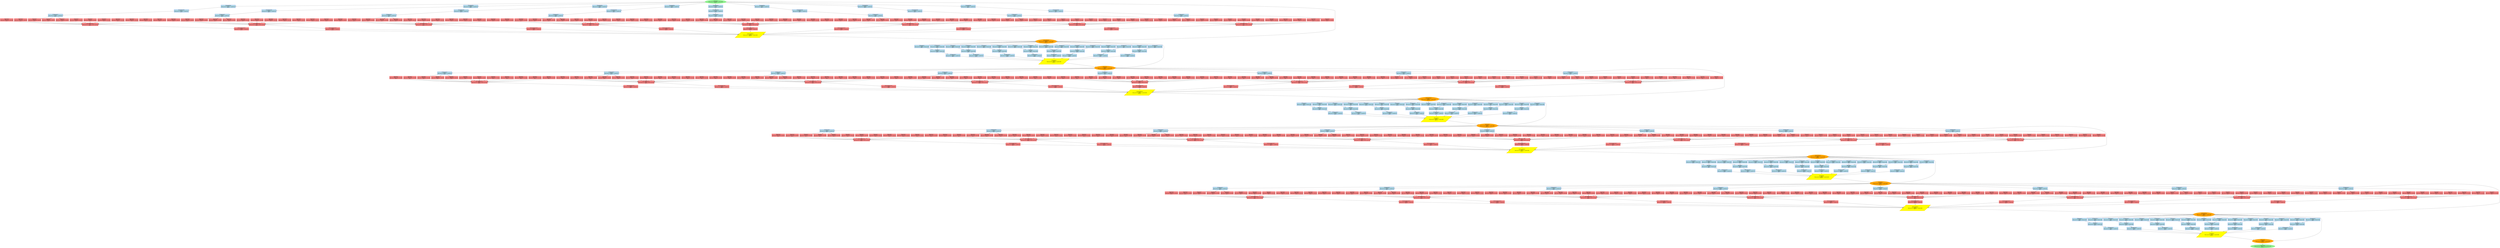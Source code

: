 digraph FA_Pool_8GPU_Config {
	overlap=false rankdir=TB splines=spline
	node [shape=rectangle style=filled]
	input [label="Model Input
[batch_size=1024, seq_len=?, d_model=4096]
GPU: 0-7" color=green fillcolor=lightgreen penwidth=2 shape=ellipse]
	embed_0 [label="Token Embedding
Shard 0
[batch_size=1024, seq_len=?, d_model=512]
GPU: 0" color=blue fillcolor=lightblue]
	embed_1 [label="Token Embedding
Shard 1
[batch_size=1024, seq_len=?, d_model=512]
GPU: 1" color=blue fillcolor=lightblue]
	embed_2 [label="Token Embedding
Shard 2
[batch_size=1024, seq_len=?, d_model=512]
GPU: 2" color=blue fillcolor=lightblue]
	embed_3 [label="Token Embedding
Shard 3
[batch_size=1024, seq_len=?, d_model=512]
GPU: 3" color=blue fillcolor=lightblue]
	embed_4 [label="Token Embedding
Shard 4
[batch_size=1024, seq_len=?, d_model=512]
GPU: 4" color=blue fillcolor=lightblue]
	embed_5 [label="Token Embedding
Shard 5
[batch_size=1024, seq_len=?, d_model=512]
GPU: 5" color=blue fillcolor=lightblue]
	embed_6 [label="Token Embedding
Shard 6
[batch_size=1024, seq_len=?, d_model=512]
GPU: 6" color=blue fillcolor=lightblue]
	embed_7 [label="Token Embedding
Shard 7
[batch_size=1024, seq_len=?, d_model=512]
GPU: 7" color=blue fillcolor=lightblue]
	pos_0 [label="Positional Encoding
Shard 0
[batch_size=1024, seq_len=?, d_model=512]
GPU: 0" color=blue fillcolor=lightblue]
	pos_1 [label="Positional Encoding
Shard 1
[batch_size=1024, seq_len=?, d_model=512]
GPU: 1" color=blue fillcolor=lightblue]
	pos_2 [label="Positional Encoding
Shard 2
[batch_size=1024, seq_len=?, d_model=512]
GPU: 2" color=blue fillcolor=lightblue]
	pos_3 [label="Positional Encoding
Shard 3
[batch_size=1024, seq_len=?, d_model=512]
GPU: 3" color=blue fillcolor=lightblue]
	pos_4 [label="Positional Encoding
Shard 4
[batch_size=1024, seq_len=?, d_model=512]
GPU: 4" color=blue fillcolor=lightblue]
	pos_5 [label="Positional Encoding
Shard 5
[batch_size=1024, seq_len=?, d_model=512]
GPU: 5" color=blue fillcolor=lightblue]
	pos_6 [label="Positional Encoding
Shard 6
[batch_size=1024, seq_len=?, d_model=512]
GPU: 6" color=blue fillcolor=lightblue]
	pos_7 [label="Positional Encoding
Shard 7
[batch_size=1024, seq_len=?, d_model=512]
GPU: 7" color=blue fillcolor=lightblue]
	prenorm_0_0 [label="Pre-Norm Layer 0
Shard 0
[batch_size=1024, seq_len=?, d_model=512]
GPU: 0" color=blue fillcolor=lightblue]
	prenorm_0_1 [label="Pre-Norm Layer 0
Shard 1
[batch_size=1024, seq_len=?, d_model=512]
GPU: 1" color=blue fillcolor=lightblue]
	prenorm_0_2 [label="Pre-Norm Layer 0
Shard 2
[batch_size=1024, seq_len=?, d_model=512]
GPU: 2" color=blue fillcolor=lightblue]
	prenorm_0_3 [label="Pre-Norm Layer 0
Shard 3
[batch_size=1024, seq_len=?, d_model=512]
GPU: 3" color=blue fillcolor=lightblue]
	prenorm_0_4 [label="Pre-Norm Layer 0
Shard 4
[batch_size=1024, seq_len=?, d_model=512]
GPU: 4" color=blue fillcolor=lightblue]
	prenorm_0_5 [label="Pre-Norm Layer 0
Shard 5
[batch_size=1024, seq_len=?, d_model=512]
GPU: 5" color=blue fillcolor=lightblue]
	prenorm_0_6 [label="Pre-Norm Layer 0
Shard 6
[batch_size=1024, seq_len=?, d_model=512]
GPU: 6" color=blue fillcolor=lightblue]
	prenorm_0_7 [label="Pre-Norm Layer 0
Shard 7
[batch_size=1024, seq_len=?, d_model=512]
GPU: 7" color=blue fillcolor=lightblue]
	prenorm_1_0 [label="Pre-Norm Layer 1
Shard 0
[batch_size=1024, seq_len=?, d_model=512]
GPU: 0" color=blue fillcolor=lightblue]
	prenorm_1_1 [label="Pre-Norm Layer 1
Shard 1
[batch_size=1024, seq_len=?, d_model=512]
GPU: 1" color=blue fillcolor=lightblue]
	prenorm_1_2 [label="Pre-Norm Layer 1
Shard 2
[batch_size=1024, seq_len=?, d_model=512]
GPU: 2" color=blue fillcolor=lightblue]
	prenorm_1_3 [label="Pre-Norm Layer 1
Shard 3
[batch_size=1024, seq_len=?, d_model=512]
GPU: 3" color=blue fillcolor=lightblue]
	prenorm_1_4 [label="Pre-Norm Layer 1
Shard 4
[batch_size=1024, seq_len=?, d_model=512]
GPU: 4" color=blue fillcolor=lightblue]
	prenorm_1_5 [label="Pre-Norm Layer 1
Shard 5
[batch_size=1024, seq_len=?, d_model=512]
GPU: 5" color=blue fillcolor=lightblue]
	prenorm_1_6 [label="Pre-Norm Layer 1
Shard 6
[batch_size=1024, seq_len=?, d_model=512]
GPU: 6" color=blue fillcolor=lightblue]
	prenorm_1_7 [label="Pre-Norm Layer 1
Shard 7
[batch_size=1024, seq_len=?, d_model=512]
GPU: 7" color=blue fillcolor=lightblue]
	prenorm_2_0 [label="Pre-Norm Layer 2
Shard 0
[batch_size=1024, seq_len=?, d_model=512]
GPU: 0" color=blue fillcolor=lightblue]
	prenorm_2_1 [label="Pre-Norm Layer 2
Shard 1
[batch_size=1024, seq_len=?, d_model=512]
GPU: 1" color=blue fillcolor=lightblue]
	prenorm_2_2 [label="Pre-Norm Layer 2
Shard 2
[batch_size=1024, seq_len=?, d_model=512]
GPU: 2" color=blue fillcolor=lightblue]
	prenorm_2_3 [label="Pre-Norm Layer 2
Shard 3
[batch_size=1024, seq_len=?, d_model=512]
GPU: 3" color=blue fillcolor=lightblue]
	prenorm_2_4 [label="Pre-Norm Layer 2
Shard 4
[batch_size=1024, seq_len=?, d_model=512]
GPU: 4" color=blue fillcolor=lightblue]
	prenorm_2_5 [label="Pre-Norm Layer 2
Shard 5
[batch_size=1024, seq_len=?, d_model=512]
GPU: 5" color=blue fillcolor=lightblue]
	prenorm_2_6 [label="Pre-Norm Layer 2
Shard 6
[batch_size=1024, seq_len=?, d_model=512]
GPU: 6" color=blue fillcolor=lightblue]
	prenorm_2_7 [label="Pre-Norm Layer 2
Shard 7
[batch_size=1024, seq_len=?, d_model=512]
GPU: 7" color=blue fillcolor=lightblue]
	prenorm_3_0 [label="Pre-Norm Layer 3
Shard 0
[batch_size=1024, seq_len=?, d_model=512]
GPU: 0" color=blue fillcolor=lightblue]
	prenorm_3_1 [label="Pre-Norm Layer 3
Shard 1
[batch_size=1024, seq_len=?, d_model=512]
GPU: 1" color=blue fillcolor=lightblue]
	prenorm_3_2 [label="Pre-Norm Layer 3
Shard 2
[batch_size=1024, seq_len=?, d_model=512]
GPU: 2" color=blue fillcolor=lightblue]
	prenorm_3_3 [label="Pre-Norm Layer 3
Shard 3
[batch_size=1024, seq_len=?, d_model=512]
GPU: 3" color=blue fillcolor=lightblue]
	prenorm_3_4 [label="Pre-Norm Layer 3
Shard 4
[batch_size=1024, seq_len=?, d_model=512]
GPU: 4" color=blue fillcolor=lightblue]
	prenorm_3_5 [label="Pre-Norm Layer 3
Shard 5
[batch_size=1024, seq_len=?, d_model=512]
GPU: 5" color=blue fillcolor=lightblue]
	prenorm_3_6 [label="Pre-Norm Layer 3
Shard 6
[batch_size=1024, seq_len=?, d_model=512]
GPU: 6" color=blue fillcolor=lightblue]
	prenorm_3_7 [label="Pre-Norm Layer 3
Shard 7
[batch_size=1024, seq_len=?, d_model=512]
GPU: 7" color=blue fillcolor=lightblue]
	attn_q_0_0_0 [label="Q Proj Layer 0
Head 0-3
[batch_size=1024, seq_len=?, d_k=128]
GPU: 0" color=red fillcolor=lightcoral]
	attn_k_0_0_0 [label="K Proj Layer 0
Head 0-3
[batch_size=1024, seq_len=?, d_k=128]
GPU: 0" color=red fillcolor=lightcoral]
	attn_v_0_0_0 [label="V Proj Layer 0
Head 0-3
[batch_size=1024, seq_len=?, d_k=128]
GPU: 0" color=red fillcolor=lightcoral]
	attn_q_0_1_0 [label="Q Proj Layer 0
Head 4-7
[batch_size=1024, seq_len=?, d_k=128]
GPU: 1" color=red fillcolor=lightcoral]
	attn_k_0_1_0 [label="K Proj Layer 0
Head 4-7
[batch_size=1024, seq_len=?, d_k=128]
GPU: 1" color=red fillcolor=lightcoral]
	attn_v_0_1_0 [label="V Proj Layer 0
Head 4-7
[batch_size=1024, seq_len=?, d_k=128]
GPU: 1" color=red fillcolor=lightcoral]
	attn_q_0_2_0 [label="Q Proj Layer 0
Head 8-11
[batch_size=1024, seq_len=?, d_k=128]
GPU: 2" color=red fillcolor=lightcoral]
	attn_k_0_2_0 [label="K Proj Layer 0
Head 8-11
[batch_size=1024, seq_len=?, d_k=128]
GPU: 2" color=red fillcolor=lightcoral]
	attn_v_0_2_0 [label="V Proj Layer 0
Head 8-11
[batch_size=1024, seq_len=?, d_k=128]
GPU: 2" color=red fillcolor=lightcoral]
	attn_q_0_3_0 [label="Q Proj Layer 0
Head 12-15
[batch_size=1024, seq_len=?, d_k=128]
GPU: 3" color=red fillcolor=lightcoral]
	attn_k_0_3_0 [label="K Proj Layer 0
Head 12-15
[batch_size=1024, seq_len=?, d_k=128]
GPU: 3" color=red fillcolor=lightcoral]
	attn_v_0_3_0 [label="V Proj Layer 0
Head 12-15
[batch_size=1024, seq_len=?, d_k=128]
GPU: 3" color=red fillcolor=lightcoral]
	attn_q_0_4_0 [label="Q Proj Layer 0
Head 16-19
[batch_size=1024, seq_len=?, d_k=128]
GPU: 4" color=red fillcolor=lightcoral]
	attn_k_0_4_0 [label="K Proj Layer 0
Head 16-19
[batch_size=1024, seq_len=?, d_k=128]
GPU: 4" color=red fillcolor=lightcoral]
	attn_v_0_4_0 [label="V Proj Layer 0
Head 16-19
[batch_size=1024, seq_len=?, d_k=128]
GPU: 4" color=red fillcolor=lightcoral]
	attn_q_0_5_0 [label="Q Proj Layer 0
Head 20-23
[batch_size=1024, seq_len=?, d_k=128]
GPU: 5" color=red fillcolor=lightcoral]
	attn_k_0_5_0 [label="K Proj Layer 0
Head 20-23
[batch_size=1024, seq_len=?, d_k=128]
GPU: 5" color=red fillcolor=lightcoral]
	attn_v_0_5_0 [label="V Proj Layer 0
Head 20-23
[batch_size=1024, seq_len=?, d_k=128]
GPU: 5" color=red fillcolor=lightcoral]
	attn_q_0_6_0 [label="Q Proj Layer 0
Head 24-27
[batch_size=1024, seq_len=?, d_k=128]
GPU: 6" color=red fillcolor=lightcoral]
	attn_k_0_6_0 [label="K Proj Layer 0
Head 24-27
[batch_size=1024, seq_len=?, d_k=128]
GPU: 6" color=red fillcolor=lightcoral]
	attn_v_0_6_0 [label="V Proj Layer 0
Head 24-27
[batch_size=1024, seq_len=?, d_k=128]
GPU: 6" color=red fillcolor=lightcoral]
	attn_q_0_7_0 [label="Q Proj Layer 0
Head 28-31
[batch_size=1024, seq_len=?, d_k=128]
GPU: 7" color=red fillcolor=lightcoral]
	attn_k_0_7_0 [label="K Proj Layer 0
Head 28-31
[batch_size=1024, seq_len=?, d_k=128]
GPU: 7" color=red fillcolor=lightcoral]
	attn_v_0_7_0 [label="V Proj Layer 0
Head 28-31
[batch_size=1024, seq_len=?, d_k=128]
GPU: 7" color=red fillcolor=lightcoral]
	attn_q_0_0_1 [label="Q Proj Layer 0
Head 1-4
[batch_size=1024, seq_len=?, d_k=128]
GPU: 0" color=red fillcolor=lightcoral]
	attn_k_0_0_1 [label="K Proj Layer 0
Head 1-4
[batch_size=1024, seq_len=?, d_k=128]
GPU: 0" color=red fillcolor=lightcoral]
	attn_v_0_0_1 [label="V Proj Layer 0
Head 1-4
[batch_size=1024, seq_len=?, d_k=128]
GPU: 0" color=red fillcolor=lightcoral]
	attn_q_0_1_1 [label="Q Proj Layer 0
Head 5-8
[batch_size=1024, seq_len=?, d_k=128]
GPU: 1" color=red fillcolor=lightcoral]
	attn_k_0_1_1 [label="K Proj Layer 0
Head 5-8
[batch_size=1024, seq_len=?, d_k=128]
GPU: 1" color=red fillcolor=lightcoral]
	attn_v_0_1_1 [label="V Proj Layer 0
Head 5-8
[batch_size=1024, seq_len=?, d_k=128]
GPU: 1" color=red fillcolor=lightcoral]
	attn_q_0_2_1 [label="Q Proj Layer 0
Head 9-12
[batch_size=1024, seq_len=?, d_k=128]
GPU: 2" color=red fillcolor=lightcoral]
	attn_k_0_2_1 [label="K Proj Layer 0
Head 9-12
[batch_size=1024, seq_len=?, d_k=128]
GPU: 2" color=red fillcolor=lightcoral]
	attn_v_0_2_1 [label="V Proj Layer 0
Head 9-12
[batch_size=1024, seq_len=?, d_k=128]
GPU: 2" color=red fillcolor=lightcoral]
	attn_q_0_3_1 [label="Q Proj Layer 0
Head 13-16
[batch_size=1024, seq_len=?, d_k=128]
GPU: 3" color=red fillcolor=lightcoral]
	attn_k_0_3_1 [label="K Proj Layer 0
Head 13-16
[batch_size=1024, seq_len=?, d_k=128]
GPU: 3" color=red fillcolor=lightcoral]
	attn_v_0_3_1 [label="V Proj Layer 0
Head 13-16
[batch_size=1024, seq_len=?, d_k=128]
GPU: 3" color=red fillcolor=lightcoral]
	attn_q_0_4_1 [label="Q Proj Layer 0
Head 17-20
[batch_size=1024, seq_len=?, d_k=128]
GPU: 4" color=red fillcolor=lightcoral]
	attn_k_0_4_1 [label="K Proj Layer 0
Head 17-20
[batch_size=1024, seq_len=?, d_k=128]
GPU: 4" color=red fillcolor=lightcoral]
	attn_v_0_4_1 [label="V Proj Layer 0
Head 17-20
[batch_size=1024, seq_len=?, d_k=128]
GPU: 4" color=red fillcolor=lightcoral]
	attn_q_0_5_1 [label="Q Proj Layer 0
Head 21-24
[batch_size=1024, seq_len=?, d_k=128]
GPU: 5" color=red fillcolor=lightcoral]
	attn_k_0_5_1 [label="K Proj Layer 0
Head 21-24
[batch_size=1024, seq_len=?, d_k=128]
GPU: 5" color=red fillcolor=lightcoral]
	attn_v_0_5_1 [label="V Proj Layer 0
Head 21-24
[batch_size=1024, seq_len=?, d_k=128]
GPU: 5" color=red fillcolor=lightcoral]
	attn_q_0_6_1 [label="Q Proj Layer 0
Head 25-28
[batch_size=1024, seq_len=?, d_k=128]
GPU: 6" color=red fillcolor=lightcoral]
	attn_k_0_6_1 [label="K Proj Layer 0
Head 25-28
[batch_size=1024, seq_len=?, d_k=128]
GPU: 6" color=red fillcolor=lightcoral]
	attn_v_0_6_1 [label="V Proj Layer 0
Head 25-28
[batch_size=1024, seq_len=?, d_k=128]
GPU: 6" color=red fillcolor=lightcoral]
	attn_q_0_7_1 [label="Q Proj Layer 0
Head 29-32
[batch_size=1024, seq_len=?, d_k=128]
GPU: 7" color=red fillcolor=lightcoral]
	attn_k_0_7_1 [label="K Proj Layer 0
Head 29-32
[batch_size=1024, seq_len=?, d_k=128]
GPU: 7" color=red fillcolor=lightcoral]
	attn_v_0_7_1 [label="V Proj Layer 0
Head 29-32
[batch_size=1024, seq_len=?, d_k=128]
GPU: 7" color=red fillcolor=lightcoral]
	attn_q_0_0_2 [label="Q Proj Layer 0
Head 2-5
[batch_size=1024, seq_len=?, d_k=128]
GPU: 0" color=red fillcolor=lightcoral]
	attn_k_0_0_2 [label="K Proj Layer 0
Head 2-5
[batch_size=1024, seq_len=?, d_k=128]
GPU: 0" color=red fillcolor=lightcoral]
	attn_v_0_0_2 [label="V Proj Layer 0
Head 2-5
[batch_size=1024, seq_len=?, d_k=128]
GPU: 0" color=red fillcolor=lightcoral]
	attn_q_0_1_2 [label="Q Proj Layer 0
Head 6-9
[batch_size=1024, seq_len=?, d_k=128]
GPU: 1" color=red fillcolor=lightcoral]
	attn_k_0_1_2 [label="K Proj Layer 0
Head 6-9
[batch_size=1024, seq_len=?, d_k=128]
GPU: 1" color=red fillcolor=lightcoral]
	attn_v_0_1_2 [label="V Proj Layer 0
Head 6-9
[batch_size=1024, seq_len=?, d_k=128]
GPU: 1" color=red fillcolor=lightcoral]
	attn_q_0_2_2 [label="Q Proj Layer 0
Head 10-13
[batch_size=1024, seq_len=?, d_k=128]
GPU: 2" color=red fillcolor=lightcoral]
	attn_k_0_2_2 [label="K Proj Layer 0
Head 10-13
[batch_size=1024, seq_len=?, d_k=128]
GPU: 2" color=red fillcolor=lightcoral]
	attn_v_0_2_2 [label="V Proj Layer 0
Head 10-13
[batch_size=1024, seq_len=?, d_k=128]
GPU: 2" color=red fillcolor=lightcoral]
	attn_q_0_3_2 [label="Q Proj Layer 0
Head 14-17
[batch_size=1024, seq_len=?, d_k=128]
GPU: 3" color=red fillcolor=lightcoral]
	attn_k_0_3_2 [label="K Proj Layer 0
Head 14-17
[batch_size=1024, seq_len=?, d_k=128]
GPU: 3" color=red fillcolor=lightcoral]
	attn_v_0_3_2 [label="V Proj Layer 0
Head 14-17
[batch_size=1024, seq_len=?, d_k=128]
GPU: 3" color=red fillcolor=lightcoral]
	attn_q_0_4_2 [label="Q Proj Layer 0
Head 18-21
[batch_size=1024, seq_len=?, d_k=128]
GPU: 4" color=red fillcolor=lightcoral]
	attn_k_0_4_2 [label="K Proj Layer 0
Head 18-21
[batch_size=1024, seq_len=?, d_k=128]
GPU: 4" color=red fillcolor=lightcoral]
	attn_v_0_4_2 [label="V Proj Layer 0
Head 18-21
[batch_size=1024, seq_len=?, d_k=128]
GPU: 4" color=red fillcolor=lightcoral]
	attn_q_0_5_2 [label="Q Proj Layer 0
Head 22-25
[batch_size=1024, seq_len=?, d_k=128]
GPU: 5" color=red fillcolor=lightcoral]
	attn_k_0_5_2 [label="K Proj Layer 0
Head 22-25
[batch_size=1024, seq_len=?, d_k=128]
GPU: 5" color=red fillcolor=lightcoral]
	attn_v_0_5_2 [label="V Proj Layer 0
Head 22-25
[batch_size=1024, seq_len=?, d_k=128]
GPU: 5" color=red fillcolor=lightcoral]
	attn_q_0_6_2 [label="Q Proj Layer 0
Head 26-29
[batch_size=1024, seq_len=?, d_k=128]
GPU: 6" color=red fillcolor=lightcoral]
	attn_k_0_6_2 [label="K Proj Layer 0
Head 26-29
[batch_size=1024, seq_len=?, d_k=128]
GPU: 6" color=red fillcolor=lightcoral]
	attn_v_0_6_2 [label="V Proj Layer 0
Head 26-29
[batch_size=1024, seq_len=?, d_k=128]
GPU: 6" color=red fillcolor=lightcoral]
	attn_q_0_7_2 [label="Q Proj Layer 0
Head 30-33
[batch_size=1024, seq_len=?, d_k=128]
GPU: 7" color=red fillcolor=lightcoral]
	attn_k_0_7_2 [label="K Proj Layer 0
Head 30-33
[batch_size=1024, seq_len=?, d_k=128]
GPU: 7" color=red fillcolor=lightcoral]
	attn_v_0_7_2 [label="V Proj Layer 0
Head 30-33
[batch_size=1024, seq_len=?, d_k=128]
GPU: 7" color=red fillcolor=lightcoral]
	attn_q_0_0_3 [label="Q Proj Layer 0
Head 3-6
[batch_size=1024, seq_len=?, d_k=128]
GPU: 0" color=red fillcolor=lightcoral]
	attn_k_0_0_3 [label="K Proj Layer 0
Head 3-6
[batch_size=1024, seq_len=?, d_k=128]
GPU: 0" color=red fillcolor=lightcoral]
	attn_v_0_0_3 [label="V Proj Layer 0
Head 3-6
[batch_size=1024, seq_len=?, d_k=128]
GPU: 0" color=red fillcolor=lightcoral]
	attn_q_0_1_3 [label="Q Proj Layer 0
Head 7-10
[batch_size=1024, seq_len=?, d_k=128]
GPU: 1" color=red fillcolor=lightcoral]
	attn_k_0_1_3 [label="K Proj Layer 0
Head 7-10
[batch_size=1024, seq_len=?, d_k=128]
GPU: 1" color=red fillcolor=lightcoral]
	attn_v_0_1_3 [label="V Proj Layer 0
Head 7-10
[batch_size=1024, seq_len=?, d_k=128]
GPU: 1" color=red fillcolor=lightcoral]
	attn_q_0_2_3 [label="Q Proj Layer 0
Head 11-14
[batch_size=1024, seq_len=?, d_k=128]
GPU: 2" color=red fillcolor=lightcoral]
	attn_k_0_2_3 [label="K Proj Layer 0
Head 11-14
[batch_size=1024, seq_len=?, d_k=128]
GPU: 2" color=red fillcolor=lightcoral]
	attn_v_0_2_3 [label="V Proj Layer 0
Head 11-14
[batch_size=1024, seq_len=?, d_k=128]
GPU: 2" color=red fillcolor=lightcoral]
	attn_q_0_3_3 [label="Q Proj Layer 0
Head 15-18
[batch_size=1024, seq_len=?, d_k=128]
GPU: 3" color=red fillcolor=lightcoral]
	attn_k_0_3_3 [label="K Proj Layer 0
Head 15-18
[batch_size=1024, seq_len=?, d_k=128]
GPU: 3" color=red fillcolor=lightcoral]
	attn_v_0_3_3 [label="V Proj Layer 0
Head 15-18
[batch_size=1024, seq_len=?, d_k=128]
GPU: 3" color=red fillcolor=lightcoral]
	attn_q_0_4_3 [label="Q Proj Layer 0
Head 19-22
[batch_size=1024, seq_len=?, d_k=128]
GPU: 4" color=red fillcolor=lightcoral]
	attn_k_0_4_3 [label="K Proj Layer 0
Head 19-22
[batch_size=1024, seq_len=?, d_k=128]
GPU: 4" color=red fillcolor=lightcoral]
	attn_v_0_4_3 [label="V Proj Layer 0
Head 19-22
[batch_size=1024, seq_len=?, d_k=128]
GPU: 4" color=red fillcolor=lightcoral]
	attn_q_0_5_3 [label="Q Proj Layer 0
Head 23-26
[batch_size=1024, seq_len=?, d_k=128]
GPU: 5" color=red fillcolor=lightcoral]
	attn_k_0_5_3 [label="K Proj Layer 0
Head 23-26
[batch_size=1024, seq_len=?, d_k=128]
GPU: 5" color=red fillcolor=lightcoral]
	attn_v_0_5_3 [label="V Proj Layer 0
Head 23-26
[batch_size=1024, seq_len=?, d_k=128]
GPU: 5" color=red fillcolor=lightcoral]
	attn_q_0_6_3 [label="Q Proj Layer 0
Head 27-30
[batch_size=1024, seq_len=?, d_k=128]
GPU: 6" color=red fillcolor=lightcoral]
	attn_k_0_6_3 [label="K Proj Layer 0
Head 27-30
[batch_size=1024, seq_len=?, d_k=128]
GPU: 6" color=red fillcolor=lightcoral]
	attn_v_0_6_3 [label="V Proj Layer 0
Head 27-30
[batch_size=1024, seq_len=?, d_k=128]
GPU: 6" color=red fillcolor=lightcoral]
	attn_q_0_7_3 [label="Q Proj Layer 0
Head 31-34
[batch_size=1024, seq_len=?, d_k=128]
GPU: 7" color=red fillcolor=lightcoral]
	attn_k_0_7_3 [label="K Proj Layer 0
Head 31-34
[batch_size=1024, seq_len=?, d_k=128]
GPU: 7" color=red fillcolor=lightcoral]
	attn_v_0_7_3 [label="V Proj Layer 0
Head 31-34
[batch_size=1024, seq_len=?, d_k=128]
GPU: 7" color=red fillcolor=lightcoral]
	flash_attn_0_0 [label="Flash Attention Layer 0
GPU 0
[batch_size=1024, seq_len=?, heads=4, d_k=128]
GPU: 0" color=red fillcolor=lightcoral]
	flash_attn_0_1 [label="Flash Attention Layer 0
GPU 1
[batch_size=1024, seq_len=?, heads=4, d_k=128]
GPU: 1" color=red fillcolor=lightcoral]
	flash_attn_0_2 [label="Flash Attention Layer 0
GPU 2
[batch_size=1024, seq_len=?, heads=4, d_k=128]
GPU: 2" color=red fillcolor=lightcoral]
	flash_attn_0_3 [label="Flash Attention Layer 0
GPU 3
[batch_size=1024, seq_len=?, heads=4, d_k=128]
GPU: 3" color=red fillcolor=lightcoral]
	flash_attn_0_4 [label="Flash Attention Layer 0
GPU 4
[batch_size=1024, seq_len=?, heads=4, d_k=128]
GPU: 4" color=red fillcolor=lightcoral]
	flash_attn_0_5 [label="Flash Attention Layer 0
GPU 5
[batch_size=1024, seq_len=?, heads=4, d_k=128]
GPU: 5" color=red fillcolor=lightcoral]
	flash_attn_0_6 [label="Flash Attention Layer 0
GPU 6
[batch_size=1024, seq_len=?, heads=4, d_k=128]
GPU: 6" color=red fillcolor=lightcoral]
	flash_attn_0_7 [label="Flash Attention Layer 0
GPU 7
[batch_size=1024, seq_len=?, heads=4, d_k=128]
GPU: 7" color=red fillcolor=lightcoral]
	attn_out_0_0 [label="Attention Output Layer 0
Shard 0
[batch_size=1024, seq_len=?, d_model=512]
GPU: 0" color=red fillcolor=lightcoral]
	attn_out_0_1 [label="Attention Output Layer 0
Shard 1
[batch_size=1024, seq_len=?, d_model=512]
GPU: 1" color=red fillcolor=lightcoral]
	attn_out_0_2 [label="Attention Output Layer 0
Shard 2
[batch_size=1024, seq_len=?, d_model=512]
GPU: 2" color=red fillcolor=lightcoral]
	attn_out_0_3 [label="Attention Output Layer 0
Shard 3
[batch_size=1024, seq_len=?, d_model=512]
GPU: 3" color=red fillcolor=lightcoral]
	attn_out_0_4 [label="Attention Output Layer 0
Shard 4
[batch_size=1024, seq_len=?, d_model=512]
GPU: 4" color=red fillcolor=lightcoral]
	attn_out_0_5 [label="Attention Output Layer 0
Shard 5
[batch_size=1024, seq_len=?, d_model=512]
GPU: 5" color=red fillcolor=lightcoral]
	attn_out_0_6 [label="Attention Output Layer 0
Shard 6
[batch_size=1024, seq_len=?, d_model=512]
GPU: 6" color=red fillcolor=lightcoral]
	attn_out_0_7 [label="Attention Output Layer 0
Shard 7
[batch_size=1024, seq_len=?, d_model=512]
GPU: 7" color=red fillcolor=lightcoral]
	attn_allreduce_0 [label="Attention All-Reduce
Layer 0
[batch_size=1024, seq_len=?, d_model=4096]
GPU: 0-7" color=orange fillcolor=yellow penwidth=2 shape=parallelogram]
	attn_residual_0 [label="Attention Residual
Layer 0
[batch_size=1024, seq_len=?, d_model=4096]
GPU: 0-7" color=orange fillcolor=orange shape=ellipse]
	attn_q_1_0_0 [label="Q Proj Layer 1
Head 0-3
[batch_size=1024, seq_len=?, d_k=128]
GPU: 0" color=red fillcolor=lightcoral]
	attn_k_1_0_0 [label="K Proj Layer 1
Head 0-3
[batch_size=1024, seq_len=?, d_k=128]
GPU: 0" color=red fillcolor=lightcoral]
	attn_v_1_0_0 [label="V Proj Layer 1
Head 0-3
[batch_size=1024, seq_len=?, d_k=128]
GPU: 0" color=red fillcolor=lightcoral]
	attn_q_1_1_0 [label="Q Proj Layer 1
Head 4-7
[batch_size=1024, seq_len=?, d_k=128]
GPU: 1" color=red fillcolor=lightcoral]
	attn_k_1_1_0 [label="K Proj Layer 1
Head 4-7
[batch_size=1024, seq_len=?, d_k=128]
GPU: 1" color=red fillcolor=lightcoral]
	attn_v_1_1_0 [label="V Proj Layer 1
Head 4-7
[batch_size=1024, seq_len=?, d_k=128]
GPU: 1" color=red fillcolor=lightcoral]
	attn_q_1_2_0 [label="Q Proj Layer 1
Head 8-11
[batch_size=1024, seq_len=?, d_k=128]
GPU: 2" color=red fillcolor=lightcoral]
	attn_k_1_2_0 [label="K Proj Layer 1
Head 8-11
[batch_size=1024, seq_len=?, d_k=128]
GPU: 2" color=red fillcolor=lightcoral]
	attn_v_1_2_0 [label="V Proj Layer 1
Head 8-11
[batch_size=1024, seq_len=?, d_k=128]
GPU: 2" color=red fillcolor=lightcoral]
	attn_q_1_3_0 [label="Q Proj Layer 1
Head 12-15
[batch_size=1024, seq_len=?, d_k=128]
GPU: 3" color=red fillcolor=lightcoral]
	attn_k_1_3_0 [label="K Proj Layer 1
Head 12-15
[batch_size=1024, seq_len=?, d_k=128]
GPU: 3" color=red fillcolor=lightcoral]
	attn_v_1_3_0 [label="V Proj Layer 1
Head 12-15
[batch_size=1024, seq_len=?, d_k=128]
GPU: 3" color=red fillcolor=lightcoral]
	attn_q_1_4_0 [label="Q Proj Layer 1
Head 16-19
[batch_size=1024, seq_len=?, d_k=128]
GPU: 4" color=red fillcolor=lightcoral]
	attn_k_1_4_0 [label="K Proj Layer 1
Head 16-19
[batch_size=1024, seq_len=?, d_k=128]
GPU: 4" color=red fillcolor=lightcoral]
	attn_v_1_4_0 [label="V Proj Layer 1
Head 16-19
[batch_size=1024, seq_len=?, d_k=128]
GPU: 4" color=red fillcolor=lightcoral]
	attn_q_1_5_0 [label="Q Proj Layer 1
Head 20-23
[batch_size=1024, seq_len=?, d_k=128]
GPU: 5" color=red fillcolor=lightcoral]
	attn_k_1_5_0 [label="K Proj Layer 1
Head 20-23
[batch_size=1024, seq_len=?, d_k=128]
GPU: 5" color=red fillcolor=lightcoral]
	attn_v_1_5_0 [label="V Proj Layer 1
Head 20-23
[batch_size=1024, seq_len=?, d_k=128]
GPU: 5" color=red fillcolor=lightcoral]
	attn_q_1_6_0 [label="Q Proj Layer 1
Head 24-27
[batch_size=1024, seq_len=?, d_k=128]
GPU: 6" color=red fillcolor=lightcoral]
	attn_k_1_6_0 [label="K Proj Layer 1
Head 24-27
[batch_size=1024, seq_len=?, d_k=128]
GPU: 6" color=red fillcolor=lightcoral]
	attn_v_1_6_0 [label="V Proj Layer 1
Head 24-27
[batch_size=1024, seq_len=?, d_k=128]
GPU: 6" color=red fillcolor=lightcoral]
	attn_q_1_7_0 [label="Q Proj Layer 1
Head 28-31
[batch_size=1024, seq_len=?, d_k=128]
GPU: 7" color=red fillcolor=lightcoral]
	attn_k_1_7_0 [label="K Proj Layer 1
Head 28-31
[batch_size=1024, seq_len=?, d_k=128]
GPU: 7" color=red fillcolor=lightcoral]
	attn_v_1_7_0 [label="V Proj Layer 1
Head 28-31
[batch_size=1024, seq_len=?, d_k=128]
GPU: 7" color=red fillcolor=lightcoral]
	attn_q_1_0_1 [label="Q Proj Layer 1
Head 1-4
[batch_size=1024, seq_len=?, d_k=128]
GPU: 0" color=red fillcolor=lightcoral]
	attn_k_1_0_1 [label="K Proj Layer 1
Head 1-4
[batch_size=1024, seq_len=?, d_k=128]
GPU: 0" color=red fillcolor=lightcoral]
	attn_v_1_0_1 [label="V Proj Layer 1
Head 1-4
[batch_size=1024, seq_len=?, d_k=128]
GPU: 0" color=red fillcolor=lightcoral]
	attn_q_1_1_1 [label="Q Proj Layer 1
Head 5-8
[batch_size=1024, seq_len=?, d_k=128]
GPU: 1" color=red fillcolor=lightcoral]
	attn_k_1_1_1 [label="K Proj Layer 1
Head 5-8
[batch_size=1024, seq_len=?, d_k=128]
GPU: 1" color=red fillcolor=lightcoral]
	attn_v_1_1_1 [label="V Proj Layer 1
Head 5-8
[batch_size=1024, seq_len=?, d_k=128]
GPU: 1" color=red fillcolor=lightcoral]
	attn_q_1_2_1 [label="Q Proj Layer 1
Head 9-12
[batch_size=1024, seq_len=?, d_k=128]
GPU: 2" color=red fillcolor=lightcoral]
	attn_k_1_2_1 [label="K Proj Layer 1
Head 9-12
[batch_size=1024, seq_len=?, d_k=128]
GPU: 2" color=red fillcolor=lightcoral]
	attn_v_1_2_1 [label="V Proj Layer 1
Head 9-12
[batch_size=1024, seq_len=?, d_k=128]
GPU: 2" color=red fillcolor=lightcoral]
	attn_q_1_3_1 [label="Q Proj Layer 1
Head 13-16
[batch_size=1024, seq_len=?, d_k=128]
GPU: 3" color=red fillcolor=lightcoral]
	attn_k_1_3_1 [label="K Proj Layer 1
Head 13-16
[batch_size=1024, seq_len=?, d_k=128]
GPU: 3" color=red fillcolor=lightcoral]
	attn_v_1_3_1 [label="V Proj Layer 1
Head 13-16
[batch_size=1024, seq_len=?, d_k=128]
GPU: 3" color=red fillcolor=lightcoral]
	attn_q_1_4_1 [label="Q Proj Layer 1
Head 17-20
[batch_size=1024, seq_len=?, d_k=128]
GPU: 4" color=red fillcolor=lightcoral]
	attn_k_1_4_1 [label="K Proj Layer 1
Head 17-20
[batch_size=1024, seq_len=?, d_k=128]
GPU: 4" color=red fillcolor=lightcoral]
	attn_v_1_4_1 [label="V Proj Layer 1
Head 17-20
[batch_size=1024, seq_len=?, d_k=128]
GPU: 4" color=red fillcolor=lightcoral]
	attn_q_1_5_1 [label="Q Proj Layer 1
Head 21-24
[batch_size=1024, seq_len=?, d_k=128]
GPU: 5" color=red fillcolor=lightcoral]
	attn_k_1_5_1 [label="K Proj Layer 1
Head 21-24
[batch_size=1024, seq_len=?, d_k=128]
GPU: 5" color=red fillcolor=lightcoral]
	attn_v_1_5_1 [label="V Proj Layer 1
Head 21-24
[batch_size=1024, seq_len=?, d_k=128]
GPU: 5" color=red fillcolor=lightcoral]
	attn_q_1_6_1 [label="Q Proj Layer 1
Head 25-28
[batch_size=1024, seq_len=?, d_k=128]
GPU: 6" color=red fillcolor=lightcoral]
	attn_k_1_6_1 [label="K Proj Layer 1
Head 25-28
[batch_size=1024, seq_len=?, d_k=128]
GPU: 6" color=red fillcolor=lightcoral]
	attn_v_1_6_1 [label="V Proj Layer 1
Head 25-28
[batch_size=1024, seq_len=?, d_k=128]
GPU: 6" color=red fillcolor=lightcoral]
	attn_q_1_7_1 [label="Q Proj Layer 1
Head 29-32
[batch_size=1024, seq_len=?, d_k=128]
GPU: 7" color=red fillcolor=lightcoral]
	attn_k_1_7_1 [label="K Proj Layer 1
Head 29-32
[batch_size=1024, seq_len=?, d_k=128]
GPU: 7" color=red fillcolor=lightcoral]
	attn_v_1_7_1 [label="V Proj Layer 1
Head 29-32
[batch_size=1024, seq_len=?, d_k=128]
GPU: 7" color=red fillcolor=lightcoral]
	attn_q_1_0_2 [label="Q Proj Layer 1
Head 2-5
[batch_size=1024, seq_len=?, d_k=128]
GPU: 0" color=red fillcolor=lightcoral]
	attn_k_1_0_2 [label="K Proj Layer 1
Head 2-5
[batch_size=1024, seq_len=?, d_k=128]
GPU: 0" color=red fillcolor=lightcoral]
	attn_v_1_0_2 [label="V Proj Layer 1
Head 2-5
[batch_size=1024, seq_len=?, d_k=128]
GPU: 0" color=red fillcolor=lightcoral]
	attn_q_1_1_2 [label="Q Proj Layer 1
Head 6-9
[batch_size=1024, seq_len=?, d_k=128]
GPU: 1" color=red fillcolor=lightcoral]
	attn_k_1_1_2 [label="K Proj Layer 1
Head 6-9
[batch_size=1024, seq_len=?, d_k=128]
GPU: 1" color=red fillcolor=lightcoral]
	attn_v_1_1_2 [label="V Proj Layer 1
Head 6-9
[batch_size=1024, seq_len=?, d_k=128]
GPU: 1" color=red fillcolor=lightcoral]
	attn_q_1_2_2 [label="Q Proj Layer 1
Head 10-13
[batch_size=1024, seq_len=?, d_k=128]
GPU: 2" color=red fillcolor=lightcoral]
	attn_k_1_2_2 [label="K Proj Layer 1
Head 10-13
[batch_size=1024, seq_len=?, d_k=128]
GPU: 2" color=red fillcolor=lightcoral]
	attn_v_1_2_2 [label="V Proj Layer 1
Head 10-13
[batch_size=1024, seq_len=?, d_k=128]
GPU: 2" color=red fillcolor=lightcoral]
	attn_q_1_3_2 [label="Q Proj Layer 1
Head 14-17
[batch_size=1024, seq_len=?, d_k=128]
GPU: 3" color=red fillcolor=lightcoral]
	attn_k_1_3_2 [label="K Proj Layer 1
Head 14-17
[batch_size=1024, seq_len=?, d_k=128]
GPU: 3" color=red fillcolor=lightcoral]
	attn_v_1_3_2 [label="V Proj Layer 1
Head 14-17
[batch_size=1024, seq_len=?, d_k=128]
GPU: 3" color=red fillcolor=lightcoral]
	attn_q_1_4_2 [label="Q Proj Layer 1
Head 18-21
[batch_size=1024, seq_len=?, d_k=128]
GPU: 4" color=red fillcolor=lightcoral]
	attn_k_1_4_2 [label="K Proj Layer 1
Head 18-21
[batch_size=1024, seq_len=?, d_k=128]
GPU: 4" color=red fillcolor=lightcoral]
	attn_v_1_4_2 [label="V Proj Layer 1
Head 18-21
[batch_size=1024, seq_len=?, d_k=128]
GPU: 4" color=red fillcolor=lightcoral]
	attn_q_1_5_2 [label="Q Proj Layer 1
Head 22-25
[batch_size=1024, seq_len=?, d_k=128]
GPU: 5" color=red fillcolor=lightcoral]
	attn_k_1_5_2 [label="K Proj Layer 1
Head 22-25
[batch_size=1024, seq_len=?, d_k=128]
GPU: 5" color=red fillcolor=lightcoral]
	attn_v_1_5_2 [label="V Proj Layer 1
Head 22-25
[batch_size=1024, seq_len=?, d_k=128]
GPU: 5" color=red fillcolor=lightcoral]
	attn_q_1_6_2 [label="Q Proj Layer 1
Head 26-29
[batch_size=1024, seq_len=?, d_k=128]
GPU: 6" color=red fillcolor=lightcoral]
	attn_k_1_6_2 [label="K Proj Layer 1
Head 26-29
[batch_size=1024, seq_len=?, d_k=128]
GPU: 6" color=red fillcolor=lightcoral]
	attn_v_1_6_2 [label="V Proj Layer 1
Head 26-29
[batch_size=1024, seq_len=?, d_k=128]
GPU: 6" color=red fillcolor=lightcoral]
	attn_q_1_7_2 [label="Q Proj Layer 1
Head 30-33
[batch_size=1024, seq_len=?, d_k=128]
GPU: 7" color=red fillcolor=lightcoral]
	attn_k_1_7_2 [label="K Proj Layer 1
Head 30-33
[batch_size=1024, seq_len=?, d_k=128]
GPU: 7" color=red fillcolor=lightcoral]
	attn_v_1_7_2 [label="V Proj Layer 1
Head 30-33
[batch_size=1024, seq_len=?, d_k=128]
GPU: 7" color=red fillcolor=lightcoral]
	attn_q_1_0_3 [label="Q Proj Layer 1
Head 3-6
[batch_size=1024, seq_len=?, d_k=128]
GPU: 0" color=red fillcolor=lightcoral]
	attn_k_1_0_3 [label="K Proj Layer 1
Head 3-6
[batch_size=1024, seq_len=?, d_k=128]
GPU: 0" color=red fillcolor=lightcoral]
	attn_v_1_0_3 [label="V Proj Layer 1
Head 3-6
[batch_size=1024, seq_len=?, d_k=128]
GPU: 0" color=red fillcolor=lightcoral]
	attn_q_1_1_3 [label="Q Proj Layer 1
Head 7-10
[batch_size=1024, seq_len=?, d_k=128]
GPU: 1" color=red fillcolor=lightcoral]
	attn_k_1_1_3 [label="K Proj Layer 1
Head 7-10
[batch_size=1024, seq_len=?, d_k=128]
GPU: 1" color=red fillcolor=lightcoral]
	attn_v_1_1_3 [label="V Proj Layer 1
Head 7-10
[batch_size=1024, seq_len=?, d_k=128]
GPU: 1" color=red fillcolor=lightcoral]
	attn_q_1_2_3 [label="Q Proj Layer 1
Head 11-14
[batch_size=1024, seq_len=?, d_k=128]
GPU: 2" color=red fillcolor=lightcoral]
	attn_k_1_2_3 [label="K Proj Layer 1
Head 11-14
[batch_size=1024, seq_len=?, d_k=128]
GPU: 2" color=red fillcolor=lightcoral]
	attn_v_1_2_3 [label="V Proj Layer 1
Head 11-14
[batch_size=1024, seq_len=?, d_k=128]
GPU: 2" color=red fillcolor=lightcoral]
	attn_q_1_3_3 [label="Q Proj Layer 1
Head 15-18
[batch_size=1024, seq_len=?, d_k=128]
GPU: 3" color=red fillcolor=lightcoral]
	attn_k_1_3_3 [label="K Proj Layer 1
Head 15-18
[batch_size=1024, seq_len=?, d_k=128]
GPU: 3" color=red fillcolor=lightcoral]
	attn_v_1_3_3 [label="V Proj Layer 1
Head 15-18
[batch_size=1024, seq_len=?, d_k=128]
GPU: 3" color=red fillcolor=lightcoral]
	attn_q_1_4_3 [label="Q Proj Layer 1
Head 19-22
[batch_size=1024, seq_len=?, d_k=128]
GPU: 4" color=red fillcolor=lightcoral]
	attn_k_1_4_3 [label="K Proj Layer 1
Head 19-22
[batch_size=1024, seq_len=?, d_k=128]
GPU: 4" color=red fillcolor=lightcoral]
	attn_v_1_4_3 [label="V Proj Layer 1
Head 19-22
[batch_size=1024, seq_len=?, d_k=128]
GPU: 4" color=red fillcolor=lightcoral]
	attn_q_1_5_3 [label="Q Proj Layer 1
Head 23-26
[batch_size=1024, seq_len=?, d_k=128]
GPU: 5" color=red fillcolor=lightcoral]
	attn_k_1_5_3 [label="K Proj Layer 1
Head 23-26
[batch_size=1024, seq_len=?, d_k=128]
GPU: 5" color=red fillcolor=lightcoral]
	attn_v_1_5_3 [label="V Proj Layer 1
Head 23-26
[batch_size=1024, seq_len=?, d_k=128]
GPU: 5" color=red fillcolor=lightcoral]
	attn_q_1_6_3 [label="Q Proj Layer 1
Head 27-30
[batch_size=1024, seq_len=?, d_k=128]
GPU: 6" color=red fillcolor=lightcoral]
	attn_k_1_6_3 [label="K Proj Layer 1
Head 27-30
[batch_size=1024, seq_len=?, d_k=128]
GPU: 6" color=red fillcolor=lightcoral]
	attn_v_1_6_3 [label="V Proj Layer 1
Head 27-30
[batch_size=1024, seq_len=?, d_k=128]
GPU: 6" color=red fillcolor=lightcoral]
	attn_q_1_7_3 [label="Q Proj Layer 1
Head 31-34
[batch_size=1024, seq_len=?, d_k=128]
GPU: 7" color=red fillcolor=lightcoral]
	attn_k_1_7_3 [label="K Proj Layer 1
Head 31-34
[batch_size=1024, seq_len=?, d_k=128]
GPU: 7" color=red fillcolor=lightcoral]
	attn_v_1_7_3 [label="V Proj Layer 1
Head 31-34
[batch_size=1024, seq_len=?, d_k=128]
GPU: 7" color=red fillcolor=lightcoral]
	flash_attn_1_0 [label="Flash Attention Layer 1
GPU 0
[batch_size=1024, seq_len=?, heads=4, d_k=128]
GPU: 0" color=red fillcolor=lightcoral]
	flash_attn_1_1 [label="Flash Attention Layer 1
GPU 1
[batch_size=1024, seq_len=?, heads=4, d_k=128]
GPU: 1" color=red fillcolor=lightcoral]
	flash_attn_1_2 [label="Flash Attention Layer 1
GPU 2
[batch_size=1024, seq_len=?, heads=4, d_k=128]
GPU: 2" color=red fillcolor=lightcoral]
	flash_attn_1_3 [label="Flash Attention Layer 1
GPU 3
[batch_size=1024, seq_len=?, heads=4, d_k=128]
GPU: 3" color=red fillcolor=lightcoral]
	flash_attn_1_4 [label="Flash Attention Layer 1
GPU 4
[batch_size=1024, seq_len=?, heads=4, d_k=128]
GPU: 4" color=red fillcolor=lightcoral]
	flash_attn_1_5 [label="Flash Attention Layer 1
GPU 5
[batch_size=1024, seq_len=?, heads=4, d_k=128]
GPU: 5" color=red fillcolor=lightcoral]
	flash_attn_1_6 [label="Flash Attention Layer 1
GPU 6
[batch_size=1024, seq_len=?, heads=4, d_k=128]
GPU: 6" color=red fillcolor=lightcoral]
	flash_attn_1_7 [label="Flash Attention Layer 1
GPU 7
[batch_size=1024, seq_len=?, heads=4, d_k=128]
GPU: 7" color=red fillcolor=lightcoral]
	attn_out_1_0 [label="Attention Output Layer 1
Shard 0
[batch_size=1024, seq_len=?, d_model=512]
GPU: 0" color=red fillcolor=lightcoral]
	attn_out_1_1 [label="Attention Output Layer 1
Shard 1
[batch_size=1024, seq_len=?, d_model=512]
GPU: 1" color=red fillcolor=lightcoral]
	attn_out_1_2 [label="Attention Output Layer 1
Shard 2
[batch_size=1024, seq_len=?, d_model=512]
GPU: 2" color=red fillcolor=lightcoral]
	attn_out_1_3 [label="Attention Output Layer 1
Shard 3
[batch_size=1024, seq_len=?, d_model=512]
GPU: 3" color=red fillcolor=lightcoral]
	attn_out_1_4 [label="Attention Output Layer 1
Shard 4
[batch_size=1024, seq_len=?, d_model=512]
GPU: 4" color=red fillcolor=lightcoral]
	attn_out_1_5 [label="Attention Output Layer 1
Shard 5
[batch_size=1024, seq_len=?, d_model=512]
GPU: 5" color=red fillcolor=lightcoral]
	attn_out_1_6 [label="Attention Output Layer 1
Shard 6
[batch_size=1024, seq_len=?, d_model=512]
GPU: 6" color=red fillcolor=lightcoral]
	attn_out_1_7 [label="Attention Output Layer 1
Shard 7
[batch_size=1024, seq_len=?, d_model=512]
GPU: 7" color=red fillcolor=lightcoral]
	attn_allreduce_1 [label="Attention All-Reduce
Layer 1
[batch_size=1024, seq_len=?, d_model=4096]
GPU: 0-7" color=orange fillcolor=yellow penwidth=2 shape=parallelogram]
	attn_residual_1 [label="Attention Residual
Layer 1
[batch_size=1024, seq_len=?, d_model=4096]
GPU: 0-7" color=orange fillcolor=orange shape=ellipse]
	attn_q_2_0_0 [label="Q Proj Layer 2
Head 0-3
[batch_size=1024, seq_len=?, d_k=128]
GPU: 0" color=red fillcolor=lightcoral]
	attn_k_2_0_0 [label="K Proj Layer 2
Head 0-3
[batch_size=1024, seq_len=?, d_k=128]
GPU: 0" color=red fillcolor=lightcoral]
	attn_v_2_0_0 [label="V Proj Layer 2
Head 0-3
[batch_size=1024, seq_len=?, d_k=128]
GPU: 0" color=red fillcolor=lightcoral]
	attn_q_2_1_0 [label="Q Proj Layer 2
Head 4-7
[batch_size=1024, seq_len=?, d_k=128]
GPU: 1" color=red fillcolor=lightcoral]
	attn_k_2_1_0 [label="K Proj Layer 2
Head 4-7
[batch_size=1024, seq_len=?, d_k=128]
GPU: 1" color=red fillcolor=lightcoral]
	attn_v_2_1_0 [label="V Proj Layer 2
Head 4-7
[batch_size=1024, seq_len=?, d_k=128]
GPU: 1" color=red fillcolor=lightcoral]
	attn_q_2_2_0 [label="Q Proj Layer 2
Head 8-11
[batch_size=1024, seq_len=?, d_k=128]
GPU: 2" color=red fillcolor=lightcoral]
	attn_k_2_2_0 [label="K Proj Layer 2
Head 8-11
[batch_size=1024, seq_len=?, d_k=128]
GPU: 2" color=red fillcolor=lightcoral]
	attn_v_2_2_0 [label="V Proj Layer 2
Head 8-11
[batch_size=1024, seq_len=?, d_k=128]
GPU: 2" color=red fillcolor=lightcoral]
	attn_q_2_3_0 [label="Q Proj Layer 2
Head 12-15
[batch_size=1024, seq_len=?, d_k=128]
GPU: 3" color=red fillcolor=lightcoral]
	attn_k_2_3_0 [label="K Proj Layer 2
Head 12-15
[batch_size=1024, seq_len=?, d_k=128]
GPU: 3" color=red fillcolor=lightcoral]
	attn_v_2_3_0 [label="V Proj Layer 2
Head 12-15
[batch_size=1024, seq_len=?, d_k=128]
GPU: 3" color=red fillcolor=lightcoral]
	attn_q_2_4_0 [label="Q Proj Layer 2
Head 16-19
[batch_size=1024, seq_len=?, d_k=128]
GPU: 4" color=red fillcolor=lightcoral]
	attn_k_2_4_0 [label="K Proj Layer 2
Head 16-19
[batch_size=1024, seq_len=?, d_k=128]
GPU: 4" color=red fillcolor=lightcoral]
	attn_v_2_4_0 [label="V Proj Layer 2
Head 16-19
[batch_size=1024, seq_len=?, d_k=128]
GPU: 4" color=red fillcolor=lightcoral]
	attn_q_2_5_0 [label="Q Proj Layer 2
Head 20-23
[batch_size=1024, seq_len=?, d_k=128]
GPU: 5" color=red fillcolor=lightcoral]
	attn_k_2_5_0 [label="K Proj Layer 2
Head 20-23
[batch_size=1024, seq_len=?, d_k=128]
GPU: 5" color=red fillcolor=lightcoral]
	attn_v_2_5_0 [label="V Proj Layer 2
Head 20-23
[batch_size=1024, seq_len=?, d_k=128]
GPU: 5" color=red fillcolor=lightcoral]
	attn_q_2_6_0 [label="Q Proj Layer 2
Head 24-27
[batch_size=1024, seq_len=?, d_k=128]
GPU: 6" color=red fillcolor=lightcoral]
	attn_k_2_6_0 [label="K Proj Layer 2
Head 24-27
[batch_size=1024, seq_len=?, d_k=128]
GPU: 6" color=red fillcolor=lightcoral]
	attn_v_2_6_0 [label="V Proj Layer 2
Head 24-27
[batch_size=1024, seq_len=?, d_k=128]
GPU: 6" color=red fillcolor=lightcoral]
	attn_q_2_7_0 [label="Q Proj Layer 2
Head 28-31
[batch_size=1024, seq_len=?, d_k=128]
GPU: 7" color=red fillcolor=lightcoral]
	attn_k_2_7_0 [label="K Proj Layer 2
Head 28-31
[batch_size=1024, seq_len=?, d_k=128]
GPU: 7" color=red fillcolor=lightcoral]
	attn_v_2_7_0 [label="V Proj Layer 2
Head 28-31
[batch_size=1024, seq_len=?, d_k=128]
GPU: 7" color=red fillcolor=lightcoral]
	attn_q_2_0_1 [label="Q Proj Layer 2
Head 1-4
[batch_size=1024, seq_len=?, d_k=128]
GPU: 0" color=red fillcolor=lightcoral]
	attn_k_2_0_1 [label="K Proj Layer 2
Head 1-4
[batch_size=1024, seq_len=?, d_k=128]
GPU: 0" color=red fillcolor=lightcoral]
	attn_v_2_0_1 [label="V Proj Layer 2
Head 1-4
[batch_size=1024, seq_len=?, d_k=128]
GPU: 0" color=red fillcolor=lightcoral]
	attn_q_2_1_1 [label="Q Proj Layer 2
Head 5-8
[batch_size=1024, seq_len=?, d_k=128]
GPU: 1" color=red fillcolor=lightcoral]
	attn_k_2_1_1 [label="K Proj Layer 2
Head 5-8
[batch_size=1024, seq_len=?, d_k=128]
GPU: 1" color=red fillcolor=lightcoral]
	attn_v_2_1_1 [label="V Proj Layer 2
Head 5-8
[batch_size=1024, seq_len=?, d_k=128]
GPU: 1" color=red fillcolor=lightcoral]
	attn_q_2_2_1 [label="Q Proj Layer 2
Head 9-12
[batch_size=1024, seq_len=?, d_k=128]
GPU: 2" color=red fillcolor=lightcoral]
	attn_k_2_2_1 [label="K Proj Layer 2
Head 9-12
[batch_size=1024, seq_len=?, d_k=128]
GPU: 2" color=red fillcolor=lightcoral]
	attn_v_2_2_1 [label="V Proj Layer 2
Head 9-12
[batch_size=1024, seq_len=?, d_k=128]
GPU: 2" color=red fillcolor=lightcoral]
	attn_q_2_3_1 [label="Q Proj Layer 2
Head 13-16
[batch_size=1024, seq_len=?, d_k=128]
GPU: 3" color=red fillcolor=lightcoral]
	attn_k_2_3_1 [label="K Proj Layer 2
Head 13-16
[batch_size=1024, seq_len=?, d_k=128]
GPU: 3" color=red fillcolor=lightcoral]
	attn_v_2_3_1 [label="V Proj Layer 2
Head 13-16
[batch_size=1024, seq_len=?, d_k=128]
GPU: 3" color=red fillcolor=lightcoral]
	attn_q_2_4_1 [label="Q Proj Layer 2
Head 17-20
[batch_size=1024, seq_len=?, d_k=128]
GPU: 4" color=red fillcolor=lightcoral]
	attn_k_2_4_1 [label="K Proj Layer 2
Head 17-20
[batch_size=1024, seq_len=?, d_k=128]
GPU: 4" color=red fillcolor=lightcoral]
	attn_v_2_4_1 [label="V Proj Layer 2
Head 17-20
[batch_size=1024, seq_len=?, d_k=128]
GPU: 4" color=red fillcolor=lightcoral]
	attn_q_2_5_1 [label="Q Proj Layer 2
Head 21-24
[batch_size=1024, seq_len=?, d_k=128]
GPU: 5" color=red fillcolor=lightcoral]
	attn_k_2_5_1 [label="K Proj Layer 2
Head 21-24
[batch_size=1024, seq_len=?, d_k=128]
GPU: 5" color=red fillcolor=lightcoral]
	attn_v_2_5_1 [label="V Proj Layer 2
Head 21-24
[batch_size=1024, seq_len=?, d_k=128]
GPU: 5" color=red fillcolor=lightcoral]
	attn_q_2_6_1 [label="Q Proj Layer 2
Head 25-28
[batch_size=1024, seq_len=?, d_k=128]
GPU: 6" color=red fillcolor=lightcoral]
	attn_k_2_6_1 [label="K Proj Layer 2
Head 25-28
[batch_size=1024, seq_len=?, d_k=128]
GPU: 6" color=red fillcolor=lightcoral]
	attn_v_2_6_1 [label="V Proj Layer 2
Head 25-28
[batch_size=1024, seq_len=?, d_k=128]
GPU: 6" color=red fillcolor=lightcoral]
	attn_q_2_7_1 [label="Q Proj Layer 2
Head 29-32
[batch_size=1024, seq_len=?, d_k=128]
GPU: 7" color=red fillcolor=lightcoral]
	attn_k_2_7_1 [label="K Proj Layer 2
Head 29-32
[batch_size=1024, seq_len=?, d_k=128]
GPU: 7" color=red fillcolor=lightcoral]
	attn_v_2_7_1 [label="V Proj Layer 2
Head 29-32
[batch_size=1024, seq_len=?, d_k=128]
GPU: 7" color=red fillcolor=lightcoral]
	attn_q_2_0_2 [label="Q Proj Layer 2
Head 2-5
[batch_size=1024, seq_len=?, d_k=128]
GPU: 0" color=red fillcolor=lightcoral]
	attn_k_2_0_2 [label="K Proj Layer 2
Head 2-5
[batch_size=1024, seq_len=?, d_k=128]
GPU: 0" color=red fillcolor=lightcoral]
	attn_v_2_0_2 [label="V Proj Layer 2
Head 2-5
[batch_size=1024, seq_len=?, d_k=128]
GPU: 0" color=red fillcolor=lightcoral]
	attn_q_2_1_2 [label="Q Proj Layer 2
Head 6-9
[batch_size=1024, seq_len=?, d_k=128]
GPU: 1" color=red fillcolor=lightcoral]
	attn_k_2_1_2 [label="K Proj Layer 2
Head 6-9
[batch_size=1024, seq_len=?, d_k=128]
GPU: 1" color=red fillcolor=lightcoral]
	attn_v_2_1_2 [label="V Proj Layer 2
Head 6-9
[batch_size=1024, seq_len=?, d_k=128]
GPU: 1" color=red fillcolor=lightcoral]
	attn_q_2_2_2 [label="Q Proj Layer 2
Head 10-13
[batch_size=1024, seq_len=?, d_k=128]
GPU: 2" color=red fillcolor=lightcoral]
	attn_k_2_2_2 [label="K Proj Layer 2
Head 10-13
[batch_size=1024, seq_len=?, d_k=128]
GPU: 2" color=red fillcolor=lightcoral]
	attn_v_2_2_2 [label="V Proj Layer 2
Head 10-13
[batch_size=1024, seq_len=?, d_k=128]
GPU: 2" color=red fillcolor=lightcoral]
	attn_q_2_3_2 [label="Q Proj Layer 2
Head 14-17
[batch_size=1024, seq_len=?, d_k=128]
GPU: 3" color=red fillcolor=lightcoral]
	attn_k_2_3_2 [label="K Proj Layer 2
Head 14-17
[batch_size=1024, seq_len=?, d_k=128]
GPU: 3" color=red fillcolor=lightcoral]
	attn_v_2_3_2 [label="V Proj Layer 2
Head 14-17
[batch_size=1024, seq_len=?, d_k=128]
GPU: 3" color=red fillcolor=lightcoral]
	attn_q_2_4_2 [label="Q Proj Layer 2
Head 18-21
[batch_size=1024, seq_len=?, d_k=128]
GPU: 4" color=red fillcolor=lightcoral]
	attn_k_2_4_2 [label="K Proj Layer 2
Head 18-21
[batch_size=1024, seq_len=?, d_k=128]
GPU: 4" color=red fillcolor=lightcoral]
	attn_v_2_4_2 [label="V Proj Layer 2
Head 18-21
[batch_size=1024, seq_len=?, d_k=128]
GPU: 4" color=red fillcolor=lightcoral]
	attn_q_2_5_2 [label="Q Proj Layer 2
Head 22-25
[batch_size=1024, seq_len=?, d_k=128]
GPU: 5" color=red fillcolor=lightcoral]
	attn_k_2_5_2 [label="K Proj Layer 2
Head 22-25
[batch_size=1024, seq_len=?, d_k=128]
GPU: 5" color=red fillcolor=lightcoral]
	attn_v_2_5_2 [label="V Proj Layer 2
Head 22-25
[batch_size=1024, seq_len=?, d_k=128]
GPU: 5" color=red fillcolor=lightcoral]
	attn_q_2_6_2 [label="Q Proj Layer 2
Head 26-29
[batch_size=1024, seq_len=?, d_k=128]
GPU: 6" color=red fillcolor=lightcoral]
	attn_k_2_6_2 [label="K Proj Layer 2
Head 26-29
[batch_size=1024, seq_len=?, d_k=128]
GPU: 6" color=red fillcolor=lightcoral]
	attn_v_2_6_2 [label="V Proj Layer 2
Head 26-29
[batch_size=1024, seq_len=?, d_k=128]
GPU: 6" color=red fillcolor=lightcoral]
	attn_q_2_7_2 [label="Q Proj Layer 2
Head 30-33
[batch_size=1024, seq_len=?, d_k=128]
GPU: 7" color=red fillcolor=lightcoral]
	attn_k_2_7_2 [label="K Proj Layer 2
Head 30-33
[batch_size=1024, seq_len=?, d_k=128]
GPU: 7" color=red fillcolor=lightcoral]
	attn_v_2_7_2 [label="V Proj Layer 2
Head 30-33
[batch_size=1024, seq_len=?, d_k=128]
GPU: 7" color=red fillcolor=lightcoral]
	attn_q_2_0_3 [label="Q Proj Layer 2
Head 3-6
[batch_size=1024, seq_len=?, d_k=128]
GPU: 0" color=red fillcolor=lightcoral]
	attn_k_2_0_3 [label="K Proj Layer 2
Head 3-6
[batch_size=1024, seq_len=?, d_k=128]
GPU: 0" color=red fillcolor=lightcoral]
	attn_v_2_0_3 [label="V Proj Layer 2
Head 3-6
[batch_size=1024, seq_len=?, d_k=128]
GPU: 0" color=red fillcolor=lightcoral]
	attn_q_2_1_3 [label="Q Proj Layer 2
Head 7-10
[batch_size=1024, seq_len=?, d_k=128]
GPU: 1" color=red fillcolor=lightcoral]
	attn_k_2_1_3 [label="K Proj Layer 2
Head 7-10
[batch_size=1024, seq_len=?, d_k=128]
GPU: 1" color=red fillcolor=lightcoral]
	attn_v_2_1_3 [label="V Proj Layer 2
Head 7-10
[batch_size=1024, seq_len=?, d_k=128]
GPU: 1" color=red fillcolor=lightcoral]
	attn_q_2_2_3 [label="Q Proj Layer 2
Head 11-14
[batch_size=1024, seq_len=?, d_k=128]
GPU: 2" color=red fillcolor=lightcoral]
	attn_k_2_2_3 [label="K Proj Layer 2
Head 11-14
[batch_size=1024, seq_len=?, d_k=128]
GPU: 2" color=red fillcolor=lightcoral]
	attn_v_2_2_3 [label="V Proj Layer 2
Head 11-14
[batch_size=1024, seq_len=?, d_k=128]
GPU: 2" color=red fillcolor=lightcoral]
	attn_q_2_3_3 [label="Q Proj Layer 2
Head 15-18
[batch_size=1024, seq_len=?, d_k=128]
GPU: 3" color=red fillcolor=lightcoral]
	attn_k_2_3_3 [label="K Proj Layer 2
Head 15-18
[batch_size=1024, seq_len=?, d_k=128]
GPU: 3" color=red fillcolor=lightcoral]
	attn_v_2_3_3 [label="V Proj Layer 2
Head 15-18
[batch_size=1024, seq_len=?, d_k=128]
GPU: 3" color=red fillcolor=lightcoral]
	attn_q_2_4_3 [label="Q Proj Layer 2
Head 19-22
[batch_size=1024, seq_len=?, d_k=128]
GPU: 4" color=red fillcolor=lightcoral]
	attn_k_2_4_3 [label="K Proj Layer 2
Head 19-22
[batch_size=1024, seq_len=?, d_k=128]
GPU: 4" color=red fillcolor=lightcoral]
	attn_v_2_4_3 [label="V Proj Layer 2
Head 19-22
[batch_size=1024, seq_len=?, d_k=128]
GPU: 4" color=red fillcolor=lightcoral]
	attn_q_2_5_3 [label="Q Proj Layer 2
Head 23-26
[batch_size=1024, seq_len=?, d_k=128]
GPU: 5" color=red fillcolor=lightcoral]
	attn_k_2_5_3 [label="K Proj Layer 2
Head 23-26
[batch_size=1024, seq_len=?, d_k=128]
GPU: 5" color=red fillcolor=lightcoral]
	attn_v_2_5_3 [label="V Proj Layer 2
Head 23-26
[batch_size=1024, seq_len=?, d_k=128]
GPU: 5" color=red fillcolor=lightcoral]
	attn_q_2_6_3 [label="Q Proj Layer 2
Head 27-30
[batch_size=1024, seq_len=?, d_k=128]
GPU: 6" color=red fillcolor=lightcoral]
	attn_k_2_6_3 [label="K Proj Layer 2
Head 27-30
[batch_size=1024, seq_len=?, d_k=128]
GPU: 6" color=red fillcolor=lightcoral]
	attn_v_2_6_3 [label="V Proj Layer 2
Head 27-30
[batch_size=1024, seq_len=?, d_k=128]
GPU: 6" color=red fillcolor=lightcoral]
	attn_q_2_7_3 [label="Q Proj Layer 2
Head 31-34
[batch_size=1024, seq_len=?, d_k=128]
GPU: 7" color=red fillcolor=lightcoral]
	attn_k_2_7_3 [label="K Proj Layer 2
Head 31-34
[batch_size=1024, seq_len=?, d_k=128]
GPU: 7" color=red fillcolor=lightcoral]
	attn_v_2_7_3 [label="V Proj Layer 2
Head 31-34
[batch_size=1024, seq_len=?, d_k=128]
GPU: 7" color=red fillcolor=lightcoral]
	flash_attn_2_0 [label="Flash Attention Layer 2
GPU 0
[batch_size=1024, seq_len=?, heads=4, d_k=128]
GPU: 0" color=red fillcolor=lightcoral]
	flash_attn_2_1 [label="Flash Attention Layer 2
GPU 1
[batch_size=1024, seq_len=?, heads=4, d_k=128]
GPU: 1" color=red fillcolor=lightcoral]
	flash_attn_2_2 [label="Flash Attention Layer 2
GPU 2
[batch_size=1024, seq_len=?, heads=4, d_k=128]
GPU: 2" color=red fillcolor=lightcoral]
	flash_attn_2_3 [label="Flash Attention Layer 2
GPU 3
[batch_size=1024, seq_len=?, heads=4, d_k=128]
GPU: 3" color=red fillcolor=lightcoral]
	flash_attn_2_4 [label="Flash Attention Layer 2
GPU 4
[batch_size=1024, seq_len=?, heads=4, d_k=128]
GPU: 4" color=red fillcolor=lightcoral]
	flash_attn_2_5 [label="Flash Attention Layer 2
GPU 5
[batch_size=1024, seq_len=?, heads=4, d_k=128]
GPU: 5" color=red fillcolor=lightcoral]
	flash_attn_2_6 [label="Flash Attention Layer 2
GPU 6
[batch_size=1024, seq_len=?, heads=4, d_k=128]
GPU: 6" color=red fillcolor=lightcoral]
	flash_attn_2_7 [label="Flash Attention Layer 2
GPU 7
[batch_size=1024, seq_len=?, heads=4, d_k=128]
GPU: 7" color=red fillcolor=lightcoral]
	attn_out_2_0 [label="Attention Output Layer 2
Shard 0
[batch_size=1024, seq_len=?, d_model=512]
GPU: 0" color=red fillcolor=lightcoral]
	attn_out_2_1 [label="Attention Output Layer 2
Shard 1
[batch_size=1024, seq_len=?, d_model=512]
GPU: 1" color=red fillcolor=lightcoral]
	attn_out_2_2 [label="Attention Output Layer 2
Shard 2
[batch_size=1024, seq_len=?, d_model=512]
GPU: 2" color=red fillcolor=lightcoral]
	attn_out_2_3 [label="Attention Output Layer 2
Shard 3
[batch_size=1024, seq_len=?, d_model=512]
GPU: 3" color=red fillcolor=lightcoral]
	attn_out_2_4 [label="Attention Output Layer 2
Shard 4
[batch_size=1024, seq_len=?, d_model=512]
GPU: 4" color=red fillcolor=lightcoral]
	attn_out_2_5 [label="Attention Output Layer 2
Shard 5
[batch_size=1024, seq_len=?, d_model=512]
GPU: 5" color=red fillcolor=lightcoral]
	attn_out_2_6 [label="Attention Output Layer 2
Shard 6
[batch_size=1024, seq_len=?, d_model=512]
GPU: 6" color=red fillcolor=lightcoral]
	attn_out_2_7 [label="Attention Output Layer 2
Shard 7
[batch_size=1024, seq_len=?, d_model=512]
GPU: 7" color=red fillcolor=lightcoral]
	attn_allreduce_2 [label="Attention All-Reduce
Layer 2
[batch_size=1024, seq_len=?, d_model=4096]
GPU: 0-7" color=orange fillcolor=yellow penwidth=2 shape=parallelogram]
	attn_residual_2 [label="Attention Residual
Layer 2
[batch_size=1024, seq_len=?, d_model=4096]
GPU: 0-7" color=orange fillcolor=orange shape=ellipse]
	attn_q_3_0_0 [label="Q Proj Layer 3
Head 0-3
[batch_size=1024, seq_len=?, d_k=128]
GPU: 0" color=red fillcolor=lightcoral]
	attn_k_3_0_0 [label="K Proj Layer 3
Head 0-3
[batch_size=1024, seq_len=?, d_k=128]
GPU: 0" color=red fillcolor=lightcoral]
	attn_v_3_0_0 [label="V Proj Layer 3
Head 0-3
[batch_size=1024, seq_len=?, d_k=128]
GPU: 0" color=red fillcolor=lightcoral]
	attn_q_3_1_0 [label="Q Proj Layer 3
Head 4-7
[batch_size=1024, seq_len=?, d_k=128]
GPU: 1" color=red fillcolor=lightcoral]
	attn_k_3_1_0 [label="K Proj Layer 3
Head 4-7
[batch_size=1024, seq_len=?, d_k=128]
GPU: 1" color=red fillcolor=lightcoral]
	attn_v_3_1_0 [label="V Proj Layer 3
Head 4-7
[batch_size=1024, seq_len=?, d_k=128]
GPU: 1" color=red fillcolor=lightcoral]
	attn_q_3_2_0 [label="Q Proj Layer 3
Head 8-11
[batch_size=1024, seq_len=?, d_k=128]
GPU: 2" color=red fillcolor=lightcoral]
	attn_k_3_2_0 [label="K Proj Layer 3
Head 8-11
[batch_size=1024, seq_len=?, d_k=128]
GPU: 2" color=red fillcolor=lightcoral]
	attn_v_3_2_0 [label="V Proj Layer 3
Head 8-11
[batch_size=1024, seq_len=?, d_k=128]
GPU: 2" color=red fillcolor=lightcoral]
	attn_q_3_3_0 [label="Q Proj Layer 3
Head 12-15
[batch_size=1024, seq_len=?, d_k=128]
GPU: 3" color=red fillcolor=lightcoral]
	attn_k_3_3_0 [label="K Proj Layer 3
Head 12-15
[batch_size=1024, seq_len=?, d_k=128]
GPU: 3" color=red fillcolor=lightcoral]
	attn_v_3_3_0 [label="V Proj Layer 3
Head 12-15
[batch_size=1024, seq_len=?, d_k=128]
GPU: 3" color=red fillcolor=lightcoral]
	attn_q_3_4_0 [label="Q Proj Layer 3
Head 16-19
[batch_size=1024, seq_len=?, d_k=128]
GPU: 4" color=red fillcolor=lightcoral]
	attn_k_3_4_0 [label="K Proj Layer 3
Head 16-19
[batch_size=1024, seq_len=?, d_k=128]
GPU: 4" color=red fillcolor=lightcoral]
	attn_v_3_4_0 [label="V Proj Layer 3
Head 16-19
[batch_size=1024, seq_len=?, d_k=128]
GPU: 4" color=red fillcolor=lightcoral]
	attn_q_3_5_0 [label="Q Proj Layer 3
Head 20-23
[batch_size=1024, seq_len=?, d_k=128]
GPU: 5" color=red fillcolor=lightcoral]
	attn_k_3_5_0 [label="K Proj Layer 3
Head 20-23
[batch_size=1024, seq_len=?, d_k=128]
GPU: 5" color=red fillcolor=lightcoral]
	attn_v_3_5_0 [label="V Proj Layer 3
Head 20-23
[batch_size=1024, seq_len=?, d_k=128]
GPU: 5" color=red fillcolor=lightcoral]
	attn_q_3_6_0 [label="Q Proj Layer 3
Head 24-27
[batch_size=1024, seq_len=?, d_k=128]
GPU: 6" color=red fillcolor=lightcoral]
	attn_k_3_6_0 [label="K Proj Layer 3
Head 24-27
[batch_size=1024, seq_len=?, d_k=128]
GPU: 6" color=red fillcolor=lightcoral]
	attn_v_3_6_0 [label="V Proj Layer 3
Head 24-27
[batch_size=1024, seq_len=?, d_k=128]
GPU: 6" color=red fillcolor=lightcoral]
	attn_q_3_7_0 [label="Q Proj Layer 3
Head 28-31
[batch_size=1024, seq_len=?, d_k=128]
GPU: 7" color=red fillcolor=lightcoral]
	attn_k_3_7_0 [label="K Proj Layer 3
Head 28-31
[batch_size=1024, seq_len=?, d_k=128]
GPU: 7" color=red fillcolor=lightcoral]
	attn_v_3_7_0 [label="V Proj Layer 3
Head 28-31
[batch_size=1024, seq_len=?, d_k=128]
GPU: 7" color=red fillcolor=lightcoral]
	attn_q_3_0_1 [label="Q Proj Layer 3
Head 1-4
[batch_size=1024, seq_len=?, d_k=128]
GPU: 0" color=red fillcolor=lightcoral]
	attn_k_3_0_1 [label="K Proj Layer 3
Head 1-4
[batch_size=1024, seq_len=?, d_k=128]
GPU: 0" color=red fillcolor=lightcoral]
	attn_v_3_0_1 [label="V Proj Layer 3
Head 1-4
[batch_size=1024, seq_len=?, d_k=128]
GPU: 0" color=red fillcolor=lightcoral]
	attn_q_3_1_1 [label="Q Proj Layer 3
Head 5-8
[batch_size=1024, seq_len=?, d_k=128]
GPU: 1" color=red fillcolor=lightcoral]
	attn_k_3_1_1 [label="K Proj Layer 3
Head 5-8
[batch_size=1024, seq_len=?, d_k=128]
GPU: 1" color=red fillcolor=lightcoral]
	attn_v_3_1_1 [label="V Proj Layer 3
Head 5-8
[batch_size=1024, seq_len=?, d_k=128]
GPU: 1" color=red fillcolor=lightcoral]
	attn_q_3_2_1 [label="Q Proj Layer 3
Head 9-12
[batch_size=1024, seq_len=?, d_k=128]
GPU: 2" color=red fillcolor=lightcoral]
	attn_k_3_2_1 [label="K Proj Layer 3
Head 9-12
[batch_size=1024, seq_len=?, d_k=128]
GPU: 2" color=red fillcolor=lightcoral]
	attn_v_3_2_1 [label="V Proj Layer 3
Head 9-12
[batch_size=1024, seq_len=?, d_k=128]
GPU: 2" color=red fillcolor=lightcoral]
	attn_q_3_3_1 [label="Q Proj Layer 3
Head 13-16
[batch_size=1024, seq_len=?, d_k=128]
GPU: 3" color=red fillcolor=lightcoral]
	attn_k_3_3_1 [label="K Proj Layer 3
Head 13-16
[batch_size=1024, seq_len=?, d_k=128]
GPU: 3" color=red fillcolor=lightcoral]
	attn_v_3_3_1 [label="V Proj Layer 3
Head 13-16
[batch_size=1024, seq_len=?, d_k=128]
GPU: 3" color=red fillcolor=lightcoral]
	attn_q_3_4_1 [label="Q Proj Layer 3
Head 17-20
[batch_size=1024, seq_len=?, d_k=128]
GPU: 4" color=red fillcolor=lightcoral]
	attn_k_3_4_1 [label="K Proj Layer 3
Head 17-20
[batch_size=1024, seq_len=?, d_k=128]
GPU: 4" color=red fillcolor=lightcoral]
	attn_v_3_4_1 [label="V Proj Layer 3
Head 17-20
[batch_size=1024, seq_len=?, d_k=128]
GPU: 4" color=red fillcolor=lightcoral]
	attn_q_3_5_1 [label="Q Proj Layer 3
Head 21-24
[batch_size=1024, seq_len=?, d_k=128]
GPU: 5" color=red fillcolor=lightcoral]
	attn_k_3_5_1 [label="K Proj Layer 3
Head 21-24
[batch_size=1024, seq_len=?, d_k=128]
GPU: 5" color=red fillcolor=lightcoral]
	attn_v_3_5_1 [label="V Proj Layer 3
Head 21-24
[batch_size=1024, seq_len=?, d_k=128]
GPU: 5" color=red fillcolor=lightcoral]
	attn_q_3_6_1 [label="Q Proj Layer 3
Head 25-28
[batch_size=1024, seq_len=?, d_k=128]
GPU: 6" color=red fillcolor=lightcoral]
	attn_k_3_6_1 [label="K Proj Layer 3
Head 25-28
[batch_size=1024, seq_len=?, d_k=128]
GPU: 6" color=red fillcolor=lightcoral]
	attn_v_3_6_1 [label="V Proj Layer 3
Head 25-28
[batch_size=1024, seq_len=?, d_k=128]
GPU: 6" color=red fillcolor=lightcoral]
	attn_q_3_7_1 [label="Q Proj Layer 3
Head 29-32
[batch_size=1024, seq_len=?, d_k=128]
GPU: 7" color=red fillcolor=lightcoral]
	attn_k_3_7_1 [label="K Proj Layer 3
Head 29-32
[batch_size=1024, seq_len=?, d_k=128]
GPU: 7" color=red fillcolor=lightcoral]
	attn_v_3_7_1 [label="V Proj Layer 3
Head 29-32
[batch_size=1024, seq_len=?, d_k=128]
GPU: 7" color=red fillcolor=lightcoral]
	attn_q_3_0_2 [label="Q Proj Layer 3
Head 2-5
[batch_size=1024, seq_len=?, d_k=128]
GPU: 0" color=red fillcolor=lightcoral]
	attn_k_3_0_2 [label="K Proj Layer 3
Head 2-5
[batch_size=1024, seq_len=?, d_k=128]
GPU: 0" color=red fillcolor=lightcoral]
	attn_v_3_0_2 [label="V Proj Layer 3
Head 2-5
[batch_size=1024, seq_len=?, d_k=128]
GPU: 0" color=red fillcolor=lightcoral]
	attn_q_3_1_2 [label="Q Proj Layer 3
Head 6-9
[batch_size=1024, seq_len=?, d_k=128]
GPU: 1" color=red fillcolor=lightcoral]
	attn_k_3_1_2 [label="K Proj Layer 3
Head 6-9
[batch_size=1024, seq_len=?, d_k=128]
GPU: 1" color=red fillcolor=lightcoral]
	attn_v_3_1_2 [label="V Proj Layer 3
Head 6-9
[batch_size=1024, seq_len=?, d_k=128]
GPU: 1" color=red fillcolor=lightcoral]
	attn_q_3_2_2 [label="Q Proj Layer 3
Head 10-13
[batch_size=1024, seq_len=?, d_k=128]
GPU: 2" color=red fillcolor=lightcoral]
	attn_k_3_2_2 [label="K Proj Layer 3
Head 10-13
[batch_size=1024, seq_len=?, d_k=128]
GPU: 2" color=red fillcolor=lightcoral]
	attn_v_3_2_2 [label="V Proj Layer 3
Head 10-13
[batch_size=1024, seq_len=?, d_k=128]
GPU: 2" color=red fillcolor=lightcoral]
	attn_q_3_3_2 [label="Q Proj Layer 3
Head 14-17
[batch_size=1024, seq_len=?, d_k=128]
GPU: 3" color=red fillcolor=lightcoral]
	attn_k_3_3_2 [label="K Proj Layer 3
Head 14-17
[batch_size=1024, seq_len=?, d_k=128]
GPU: 3" color=red fillcolor=lightcoral]
	attn_v_3_3_2 [label="V Proj Layer 3
Head 14-17
[batch_size=1024, seq_len=?, d_k=128]
GPU: 3" color=red fillcolor=lightcoral]
	attn_q_3_4_2 [label="Q Proj Layer 3
Head 18-21
[batch_size=1024, seq_len=?, d_k=128]
GPU: 4" color=red fillcolor=lightcoral]
	attn_k_3_4_2 [label="K Proj Layer 3
Head 18-21
[batch_size=1024, seq_len=?, d_k=128]
GPU: 4" color=red fillcolor=lightcoral]
	attn_v_3_4_2 [label="V Proj Layer 3
Head 18-21
[batch_size=1024, seq_len=?, d_k=128]
GPU: 4" color=red fillcolor=lightcoral]
	attn_q_3_5_2 [label="Q Proj Layer 3
Head 22-25
[batch_size=1024, seq_len=?, d_k=128]
GPU: 5" color=red fillcolor=lightcoral]
	attn_k_3_5_2 [label="K Proj Layer 3
Head 22-25
[batch_size=1024, seq_len=?, d_k=128]
GPU: 5" color=red fillcolor=lightcoral]
	attn_v_3_5_2 [label="V Proj Layer 3
Head 22-25
[batch_size=1024, seq_len=?, d_k=128]
GPU: 5" color=red fillcolor=lightcoral]
	attn_q_3_6_2 [label="Q Proj Layer 3
Head 26-29
[batch_size=1024, seq_len=?, d_k=128]
GPU: 6" color=red fillcolor=lightcoral]
	attn_k_3_6_2 [label="K Proj Layer 3
Head 26-29
[batch_size=1024, seq_len=?, d_k=128]
GPU: 6" color=red fillcolor=lightcoral]
	attn_v_3_6_2 [label="V Proj Layer 3
Head 26-29
[batch_size=1024, seq_len=?, d_k=128]
GPU: 6" color=red fillcolor=lightcoral]
	attn_q_3_7_2 [label="Q Proj Layer 3
Head 30-33
[batch_size=1024, seq_len=?, d_k=128]
GPU: 7" color=red fillcolor=lightcoral]
	attn_k_3_7_2 [label="K Proj Layer 3
Head 30-33
[batch_size=1024, seq_len=?, d_k=128]
GPU: 7" color=red fillcolor=lightcoral]
	attn_v_3_7_2 [label="V Proj Layer 3
Head 30-33
[batch_size=1024, seq_len=?, d_k=128]
GPU: 7" color=red fillcolor=lightcoral]
	attn_q_3_0_3 [label="Q Proj Layer 3
Head 3-6
[batch_size=1024, seq_len=?, d_k=128]
GPU: 0" color=red fillcolor=lightcoral]
	attn_k_3_0_3 [label="K Proj Layer 3
Head 3-6
[batch_size=1024, seq_len=?, d_k=128]
GPU: 0" color=red fillcolor=lightcoral]
	attn_v_3_0_3 [label="V Proj Layer 3
Head 3-6
[batch_size=1024, seq_len=?, d_k=128]
GPU: 0" color=red fillcolor=lightcoral]
	attn_q_3_1_3 [label="Q Proj Layer 3
Head 7-10
[batch_size=1024, seq_len=?, d_k=128]
GPU: 1" color=red fillcolor=lightcoral]
	attn_k_3_1_3 [label="K Proj Layer 3
Head 7-10
[batch_size=1024, seq_len=?, d_k=128]
GPU: 1" color=red fillcolor=lightcoral]
	attn_v_3_1_3 [label="V Proj Layer 3
Head 7-10
[batch_size=1024, seq_len=?, d_k=128]
GPU: 1" color=red fillcolor=lightcoral]
	attn_q_3_2_3 [label="Q Proj Layer 3
Head 11-14
[batch_size=1024, seq_len=?, d_k=128]
GPU: 2" color=red fillcolor=lightcoral]
	attn_k_3_2_3 [label="K Proj Layer 3
Head 11-14
[batch_size=1024, seq_len=?, d_k=128]
GPU: 2" color=red fillcolor=lightcoral]
	attn_v_3_2_3 [label="V Proj Layer 3
Head 11-14
[batch_size=1024, seq_len=?, d_k=128]
GPU: 2" color=red fillcolor=lightcoral]
	attn_q_3_3_3 [label="Q Proj Layer 3
Head 15-18
[batch_size=1024, seq_len=?, d_k=128]
GPU: 3" color=red fillcolor=lightcoral]
	attn_k_3_3_3 [label="K Proj Layer 3
Head 15-18
[batch_size=1024, seq_len=?, d_k=128]
GPU: 3" color=red fillcolor=lightcoral]
	attn_v_3_3_3 [label="V Proj Layer 3
Head 15-18
[batch_size=1024, seq_len=?, d_k=128]
GPU: 3" color=red fillcolor=lightcoral]
	attn_q_3_4_3 [label="Q Proj Layer 3
Head 19-22
[batch_size=1024, seq_len=?, d_k=128]
GPU: 4" color=red fillcolor=lightcoral]
	attn_k_3_4_3 [label="K Proj Layer 3
Head 19-22
[batch_size=1024, seq_len=?, d_k=128]
GPU: 4" color=red fillcolor=lightcoral]
	attn_v_3_4_3 [label="V Proj Layer 3
Head 19-22
[batch_size=1024, seq_len=?, d_k=128]
GPU: 4" color=red fillcolor=lightcoral]
	attn_q_3_5_3 [label="Q Proj Layer 3
Head 23-26
[batch_size=1024, seq_len=?, d_k=128]
GPU: 5" color=red fillcolor=lightcoral]
	attn_k_3_5_3 [label="K Proj Layer 3
Head 23-26
[batch_size=1024, seq_len=?, d_k=128]
GPU: 5" color=red fillcolor=lightcoral]
	attn_v_3_5_3 [label="V Proj Layer 3
Head 23-26
[batch_size=1024, seq_len=?, d_k=128]
GPU: 5" color=red fillcolor=lightcoral]
	attn_q_3_6_3 [label="Q Proj Layer 3
Head 27-30
[batch_size=1024, seq_len=?, d_k=128]
GPU: 6" color=red fillcolor=lightcoral]
	attn_k_3_6_3 [label="K Proj Layer 3
Head 27-30
[batch_size=1024, seq_len=?, d_k=128]
GPU: 6" color=red fillcolor=lightcoral]
	attn_v_3_6_3 [label="V Proj Layer 3
Head 27-30
[batch_size=1024, seq_len=?, d_k=128]
GPU: 6" color=red fillcolor=lightcoral]
	attn_q_3_7_3 [label="Q Proj Layer 3
Head 31-34
[batch_size=1024, seq_len=?, d_k=128]
GPU: 7" color=red fillcolor=lightcoral]
	attn_k_3_7_3 [label="K Proj Layer 3
Head 31-34
[batch_size=1024, seq_len=?, d_k=128]
GPU: 7" color=red fillcolor=lightcoral]
	attn_v_3_7_3 [label="V Proj Layer 3
Head 31-34
[batch_size=1024, seq_len=?, d_k=128]
GPU: 7" color=red fillcolor=lightcoral]
	flash_attn_3_0 [label="Flash Attention Layer 3
GPU 0
[batch_size=1024, seq_len=?, heads=4, d_k=128]
GPU: 0" color=red fillcolor=lightcoral]
	flash_attn_3_1 [label="Flash Attention Layer 3
GPU 1
[batch_size=1024, seq_len=?, heads=4, d_k=128]
GPU: 1" color=red fillcolor=lightcoral]
	flash_attn_3_2 [label="Flash Attention Layer 3
GPU 2
[batch_size=1024, seq_len=?, heads=4, d_k=128]
GPU: 2" color=red fillcolor=lightcoral]
	flash_attn_3_3 [label="Flash Attention Layer 3
GPU 3
[batch_size=1024, seq_len=?, heads=4, d_k=128]
GPU: 3" color=red fillcolor=lightcoral]
	flash_attn_3_4 [label="Flash Attention Layer 3
GPU 4
[batch_size=1024, seq_len=?, heads=4, d_k=128]
GPU: 4" color=red fillcolor=lightcoral]
	flash_attn_3_5 [label="Flash Attention Layer 3
GPU 5
[batch_size=1024, seq_len=?, heads=4, d_k=128]
GPU: 5" color=red fillcolor=lightcoral]
	flash_attn_3_6 [label="Flash Attention Layer 3
GPU 6
[batch_size=1024, seq_len=?, heads=4, d_k=128]
GPU: 6" color=red fillcolor=lightcoral]
	flash_attn_3_7 [label="Flash Attention Layer 3
GPU 7
[batch_size=1024, seq_len=?, heads=4, d_k=128]
GPU: 7" color=red fillcolor=lightcoral]
	attn_out_3_0 [label="Attention Output Layer 3
Shard 0
[batch_size=1024, seq_len=?, d_model=512]
GPU: 0" color=red fillcolor=lightcoral]
	attn_out_3_1 [label="Attention Output Layer 3
Shard 1
[batch_size=1024, seq_len=?, d_model=512]
GPU: 1" color=red fillcolor=lightcoral]
	attn_out_3_2 [label="Attention Output Layer 3
Shard 2
[batch_size=1024, seq_len=?, d_model=512]
GPU: 2" color=red fillcolor=lightcoral]
	attn_out_3_3 [label="Attention Output Layer 3
Shard 3
[batch_size=1024, seq_len=?, d_model=512]
GPU: 3" color=red fillcolor=lightcoral]
	attn_out_3_4 [label="Attention Output Layer 3
Shard 4
[batch_size=1024, seq_len=?, d_model=512]
GPU: 4" color=red fillcolor=lightcoral]
	attn_out_3_5 [label="Attention Output Layer 3
Shard 5
[batch_size=1024, seq_len=?, d_model=512]
GPU: 5" color=red fillcolor=lightcoral]
	attn_out_3_6 [label="Attention Output Layer 3
Shard 6
[batch_size=1024, seq_len=?, d_model=512]
GPU: 6" color=red fillcolor=lightcoral]
	attn_out_3_7 [label="Attention Output Layer 3
Shard 7
[batch_size=1024, seq_len=?, d_model=512]
GPU: 7" color=red fillcolor=lightcoral]
	attn_allreduce_3 [label="Attention All-Reduce
Layer 3
[batch_size=1024, seq_len=?, d_model=4096]
GPU: 0-7" color=orange fillcolor=yellow penwidth=2 shape=parallelogram]
	attn_residual_3 [label="Attention Residual
Layer 3
[batch_size=1024, seq_len=?, d_model=4096]
GPU: 0-7" color=orange fillcolor=orange shape=ellipse]
	ffn_gate_0_0 [label="FFN Gate Layer 0
Shard 0
[batch_size=1024, seq_len=?, ffn_dim=2048]
GPU: 0" color=blue fillcolor=lightblue]
	ffn_gate_0_1 [label="FFN Gate Layer 0
Shard 1
[batch_size=1024, seq_len=?, ffn_dim=2048]
GPU: 1" color=blue fillcolor=lightblue]
	ffn_gate_0_2 [label="FFN Gate Layer 0
Shard 2
[batch_size=1024, seq_len=?, ffn_dim=2048]
GPU: 2" color=blue fillcolor=lightblue]
	ffn_gate_0_3 [label="FFN Gate Layer 0
Shard 3
[batch_size=1024, seq_len=?, ffn_dim=2048]
GPU: 3" color=blue fillcolor=lightblue]
	ffn_gate_0_4 [label="FFN Gate Layer 0
Shard 4
[batch_size=1024, seq_len=?, ffn_dim=2048]
GPU: 4" color=blue fillcolor=lightblue]
	ffn_gate_0_5 [label="FFN Gate Layer 0
Shard 5
[batch_size=1024, seq_len=?, ffn_dim=2048]
GPU: 5" color=blue fillcolor=lightblue]
	ffn_gate_0_6 [label="FFN Gate Layer 0
Shard 6
[batch_size=1024, seq_len=?, ffn_dim=2048]
GPU: 6" color=blue fillcolor=lightblue]
	ffn_gate_0_7 [label="FFN Gate Layer 0
Shard 7
[batch_size=1024, seq_len=?, ffn_dim=2048]
GPU: 7" color=blue fillcolor=lightblue]
	ffn_up_0_0 [label="FFN Up Layer 0
Shard 0
[batch_size=1024, seq_len=?, ffn_dim=2048]
GPU: 0" color=blue fillcolor=lightblue]
	ffn_up_0_1 [label="FFN Up Layer 0
Shard 1
[batch_size=1024, seq_len=?, ffn_dim=2048]
GPU: 1" color=blue fillcolor=lightblue]
	ffn_up_0_2 [label="FFN Up Layer 0
Shard 2
[batch_size=1024, seq_len=?, ffn_dim=2048]
GPU: 2" color=blue fillcolor=lightblue]
	ffn_up_0_3 [label="FFN Up Layer 0
Shard 3
[batch_size=1024, seq_len=?, ffn_dim=2048]
GPU: 3" color=blue fillcolor=lightblue]
	ffn_up_0_4 [label="FFN Up Layer 0
Shard 4
[batch_size=1024, seq_len=?, ffn_dim=2048]
GPU: 4" color=blue fillcolor=lightblue]
	ffn_up_0_5 [label="FFN Up Layer 0
Shard 5
[batch_size=1024, seq_len=?, ffn_dim=2048]
GPU: 5" color=blue fillcolor=lightblue]
	ffn_up_0_6 [label="FFN Up Layer 0
Shard 6
[batch_size=1024, seq_len=?, ffn_dim=2048]
GPU: 6" color=blue fillcolor=lightblue]
	ffn_up_0_7 [label="FFN Up Layer 0
Shard 7
[batch_size=1024, seq_len=?, ffn_dim=2048]
GPU: 7" color=blue fillcolor=lightblue]
	gelu_0_0 [label="GELU Layer 0
Shard 0
[batch_size=1024, seq_len=?, ffn_dim=2048]
GPU: 0" color=blue fillcolor=lightblue]
	gelu_0_1 [label="GELU Layer 0
Shard 1
[batch_size=1024, seq_len=?, ffn_dim=2048]
GPU: 1" color=blue fillcolor=lightblue]
	gelu_0_2 [label="GELU Layer 0
Shard 2
[batch_size=1024, seq_len=?, ffn_dim=2048]
GPU: 2" color=blue fillcolor=lightblue]
	gelu_0_3 [label="GELU Layer 0
Shard 3
[batch_size=1024, seq_len=?, ffn_dim=2048]
GPU: 3" color=blue fillcolor=lightblue]
	gelu_0_4 [label="GELU Layer 0
Shard 4
[batch_size=1024, seq_len=?, ffn_dim=2048]
GPU: 4" color=blue fillcolor=lightblue]
	gelu_0_5 [label="GELU Layer 0
Shard 5
[batch_size=1024, seq_len=?, ffn_dim=2048]
GPU: 5" color=blue fillcolor=lightblue]
	gelu_0_6 [label="GELU Layer 0
Shard 6
[batch_size=1024, seq_len=?, ffn_dim=2048]
GPU: 6" color=blue fillcolor=lightblue]
	gelu_0_7 [label="GELU Layer 0
Shard 7
[batch_size=1024, seq_len=?, ffn_dim=2048]
GPU: 7" color=blue fillcolor=lightblue]
	ffn_down_0_0 [label="FFN Down Layer 0
Shard 0
[batch_size=1024, seq_len=?, d_model=512]
GPU: 0" color=blue fillcolor=lightblue]
	ffn_down_0_1 [label="FFN Down Layer 0
Shard 1
[batch_size=1024, seq_len=?, d_model=512]
GPU: 1" color=blue fillcolor=lightblue]
	ffn_down_0_2 [label="FFN Down Layer 0
Shard 2
[batch_size=1024, seq_len=?, d_model=512]
GPU: 2" color=blue fillcolor=lightblue]
	ffn_down_0_3 [label="FFN Down Layer 0
Shard 3
[batch_size=1024, seq_len=?, d_model=512]
GPU: 3" color=blue fillcolor=lightblue]
	ffn_down_0_4 [label="FFN Down Layer 0
Shard 4
[batch_size=1024, seq_len=?, d_model=512]
GPU: 4" color=blue fillcolor=lightblue]
	ffn_down_0_5 [label="FFN Down Layer 0
Shard 5
[batch_size=1024, seq_len=?, d_model=512]
GPU: 5" color=blue fillcolor=lightblue]
	ffn_down_0_6 [label="FFN Down Layer 0
Shard 6
[batch_size=1024, seq_len=?, d_model=512]
GPU: 6" color=blue fillcolor=lightblue]
	ffn_down_0_7 [label="FFN Down Layer 0
Shard 7
[batch_size=1024, seq_len=?, d_model=512]
GPU: 7" color=blue fillcolor=lightblue]
	ffn_allreduce_0 [label="FFN All-Reduce
Layer 0
[batch_size=1024, seq_len=?, d_model=4096]
GPU: 0-7" color=orange fillcolor=yellow penwidth=2 shape=parallelogram]
	ffn_residual_0 [label="FFN Residual
Layer 0
[batch_size=1024, seq_len=?, d_model=4096]
GPU: 0-7" color=orange fillcolor=orange shape=ellipse]
	ffn_gate_1_0 [label="FFN Gate Layer 1
Shard 0
[batch_size=1024, seq_len=?, ffn_dim=2048]
GPU: 0" color=blue fillcolor=lightblue]
	ffn_gate_1_1 [label="FFN Gate Layer 1
Shard 1
[batch_size=1024, seq_len=?, ffn_dim=2048]
GPU: 1" color=blue fillcolor=lightblue]
	ffn_gate_1_2 [label="FFN Gate Layer 1
Shard 2
[batch_size=1024, seq_len=?, ffn_dim=2048]
GPU: 2" color=blue fillcolor=lightblue]
	ffn_gate_1_3 [label="FFN Gate Layer 1
Shard 3
[batch_size=1024, seq_len=?, ffn_dim=2048]
GPU: 3" color=blue fillcolor=lightblue]
	ffn_gate_1_4 [label="FFN Gate Layer 1
Shard 4
[batch_size=1024, seq_len=?, ffn_dim=2048]
GPU: 4" color=blue fillcolor=lightblue]
	ffn_gate_1_5 [label="FFN Gate Layer 1
Shard 5
[batch_size=1024, seq_len=?, ffn_dim=2048]
GPU: 5" color=blue fillcolor=lightblue]
	ffn_gate_1_6 [label="FFN Gate Layer 1
Shard 6
[batch_size=1024, seq_len=?, ffn_dim=2048]
GPU: 6" color=blue fillcolor=lightblue]
	ffn_gate_1_7 [label="FFN Gate Layer 1
Shard 7
[batch_size=1024, seq_len=?, ffn_dim=2048]
GPU: 7" color=blue fillcolor=lightblue]
	ffn_up_1_0 [label="FFN Up Layer 1
Shard 0
[batch_size=1024, seq_len=?, ffn_dim=2048]
GPU: 0" color=blue fillcolor=lightblue]
	ffn_up_1_1 [label="FFN Up Layer 1
Shard 1
[batch_size=1024, seq_len=?, ffn_dim=2048]
GPU: 1" color=blue fillcolor=lightblue]
	ffn_up_1_2 [label="FFN Up Layer 1
Shard 2
[batch_size=1024, seq_len=?, ffn_dim=2048]
GPU: 2" color=blue fillcolor=lightblue]
	ffn_up_1_3 [label="FFN Up Layer 1
Shard 3
[batch_size=1024, seq_len=?, ffn_dim=2048]
GPU: 3" color=blue fillcolor=lightblue]
	ffn_up_1_4 [label="FFN Up Layer 1
Shard 4
[batch_size=1024, seq_len=?, ffn_dim=2048]
GPU: 4" color=blue fillcolor=lightblue]
	ffn_up_1_5 [label="FFN Up Layer 1
Shard 5
[batch_size=1024, seq_len=?, ffn_dim=2048]
GPU: 5" color=blue fillcolor=lightblue]
	ffn_up_1_6 [label="FFN Up Layer 1
Shard 6
[batch_size=1024, seq_len=?, ffn_dim=2048]
GPU: 6" color=blue fillcolor=lightblue]
	ffn_up_1_7 [label="FFN Up Layer 1
Shard 7
[batch_size=1024, seq_len=?, ffn_dim=2048]
GPU: 7" color=blue fillcolor=lightblue]
	gelu_1_0 [label="GELU Layer 1
Shard 0
[batch_size=1024, seq_len=?, ffn_dim=2048]
GPU: 0" color=blue fillcolor=lightblue]
	gelu_1_1 [label="GELU Layer 1
Shard 1
[batch_size=1024, seq_len=?, ffn_dim=2048]
GPU: 1" color=blue fillcolor=lightblue]
	gelu_1_2 [label="GELU Layer 1
Shard 2
[batch_size=1024, seq_len=?, ffn_dim=2048]
GPU: 2" color=blue fillcolor=lightblue]
	gelu_1_3 [label="GELU Layer 1
Shard 3
[batch_size=1024, seq_len=?, ffn_dim=2048]
GPU: 3" color=blue fillcolor=lightblue]
	gelu_1_4 [label="GELU Layer 1
Shard 4
[batch_size=1024, seq_len=?, ffn_dim=2048]
GPU: 4" color=blue fillcolor=lightblue]
	gelu_1_5 [label="GELU Layer 1
Shard 5
[batch_size=1024, seq_len=?, ffn_dim=2048]
GPU: 5" color=blue fillcolor=lightblue]
	gelu_1_6 [label="GELU Layer 1
Shard 6
[batch_size=1024, seq_len=?, ffn_dim=2048]
GPU: 6" color=blue fillcolor=lightblue]
	gelu_1_7 [label="GELU Layer 1
Shard 7
[batch_size=1024, seq_len=?, ffn_dim=2048]
GPU: 7" color=blue fillcolor=lightblue]
	ffn_down_1_0 [label="FFN Down Layer 1
Shard 0
[batch_size=1024, seq_len=?, d_model=512]
GPU: 0" color=blue fillcolor=lightblue]
	ffn_down_1_1 [label="FFN Down Layer 1
Shard 1
[batch_size=1024, seq_len=?, d_model=512]
GPU: 1" color=blue fillcolor=lightblue]
	ffn_down_1_2 [label="FFN Down Layer 1
Shard 2
[batch_size=1024, seq_len=?, d_model=512]
GPU: 2" color=blue fillcolor=lightblue]
	ffn_down_1_3 [label="FFN Down Layer 1
Shard 3
[batch_size=1024, seq_len=?, d_model=512]
GPU: 3" color=blue fillcolor=lightblue]
	ffn_down_1_4 [label="FFN Down Layer 1
Shard 4
[batch_size=1024, seq_len=?, d_model=512]
GPU: 4" color=blue fillcolor=lightblue]
	ffn_down_1_5 [label="FFN Down Layer 1
Shard 5
[batch_size=1024, seq_len=?, d_model=512]
GPU: 5" color=blue fillcolor=lightblue]
	ffn_down_1_6 [label="FFN Down Layer 1
Shard 6
[batch_size=1024, seq_len=?, d_model=512]
GPU: 6" color=blue fillcolor=lightblue]
	ffn_down_1_7 [label="FFN Down Layer 1
Shard 7
[batch_size=1024, seq_len=?, d_model=512]
GPU: 7" color=blue fillcolor=lightblue]
	ffn_allreduce_1 [label="FFN All-Reduce
Layer 1
[batch_size=1024, seq_len=?, d_model=4096]
GPU: 0-7" color=orange fillcolor=yellow penwidth=2 shape=parallelogram]
	ffn_residual_1 [label="FFN Residual
Layer 1
[batch_size=1024, seq_len=?, d_model=4096]
GPU: 0-7" color=orange fillcolor=orange shape=ellipse]
	ffn_gate_2_0 [label="FFN Gate Layer 2
Shard 0
[batch_size=1024, seq_len=?, ffn_dim=2048]
GPU: 0" color=blue fillcolor=lightblue]
	ffn_gate_2_1 [label="FFN Gate Layer 2
Shard 1
[batch_size=1024, seq_len=?, ffn_dim=2048]
GPU: 1" color=blue fillcolor=lightblue]
	ffn_gate_2_2 [label="FFN Gate Layer 2
Shard 2
[batch_size=1024, seq_len=?, ffn_dim=2048]
GPU: 2" color=blue fillcolor=lightblue]
	ffn_gate_2_3 [label="FFN Gate Layer 2
Shard 3
[batch_size=1024, seq_len=?, ffn_dim=2048]
GPU: 3" color=blue fillcolor=lightblue]
	ffn_gate_2_4 [label="FFN Gate Layer 2
Shard 4
[batch_size=1024, seq_len=?, ffn_dim=2048]
GPU: 4" color=blue fillcolor=lightblue]
	ffn_gate_2_5 [label="FFN Gate Layer 2
Shard 5
[batch_size=1024, seq_len=?, ffn_dim=2048]
GPU: 5" color=blue fillcolor=lightblue]
	ffn_gate_2_6 [label="FFN Gate Layer 2
Shard 6
[batch_size=1024, seq_len=?, ffn_dim=2048]
GPU: 6" color=blue fillcolor=lightblue]
	ffn_gate_2_7 [label="FFN Gate Layer 2
Shard 7
[batch_size=1024, seq_len=?, ffn_dim=2048]
GPU: 7" color=blue fillcolor=lightblue]
	ffn_up_2_0 [label="FFN Up Layer 2
Shard 0
[batch_size=1024, seq_len=?, ffn_dim=2048]
GPU: 0" color=blue fillcolor=lightblue]
	ffn_up_2_1 [label="FFN Up Layer 2
Shard 1
[batch_size=1024, seq_len=?, ffn_dim=2048]
GPU: 1" color=blue fillcolor=lightblue]
	ffn_up_2_2 [label="FFN Up Layer 2
Shard 2
[batch_size=1024, seq_len=?, ffn_dim=2048]
GPU: 2" color=blue fillcolor=lightblue]
	ffn_up_2_3 [label="FFN Up Layer 2
Shard 3
[batch_size=1024, seq_len=?, ffn_dim=2048]
GPU: 3" color=blue fillcolor=lightblue]
	ffn_up_2_4 [label="FFN Up Layer 2
Shard 4
[batch_size=1024, seq_len=?, ffn_dim=2048]
GPU: 4" color=blue fillcolor=lightblue]
	ffn_up_2_5 [label="FFN Up Layer 2
Shard 5
[batch_size=1024, seq_len=?, ffn_dim=2048]
GPU: 5" color=blue fillcolor=lightblue]
	ffn_up_2_6 [label="FFN Up Layer 2
Shard 6
[batch_size=1024, seq_len=?, ffn_dim=2048]
GPU: 6" color=blue fillcolor=lightblue]
	ffn_up_2_7 [label="FFN Up Layer 2
Shard 7
[batch_size=1024, seq_len=?, ffn_dim=2048]
GPU: 7" color=blue fillcolor=lightblue]
	gelu_2_0 [label="GELU Layer 2
Shard 0
[batch_size=1024, seq_len=?, ffn_dim=2048]
GPU: 0" color=blue fillcolor=lightblue]
	gelu_2_1 [label="GELU Layer 2
Shard 1
[batch_size=1024, seq_len=?, ffn_dim=2048]
GPU: 1" color=blue fillcolor=lightblue]
	gelu_2_2 [label="GELU Layer 2
Shard 2
[batch_size=1024, seq_len=?, ffn_dim=2048]
GPU: 2" color=blue fillcolor=lightblue]
	gelu_2_3 [label="GELU Layer 2
Shard 3
[batch_size=1024, seq_len=?, ffn_dim=2048]
GPU: 3" color=blue fillcolor=lightblue]
	gelu_2_4 [label="GELU Layer 2
Shard 4
[batch_size=1024, seq_len=?, ffn_dim=2048]
GPU: 4" color=blue fillcolor=lightblue]
	gelu_2_5 [label="GELU Layer 2
Shard 5
[batch_size=1024, seq_len=?, ffn_dim=2048]
GPU: 5" color=blue fillcolor=lightblue]
	gelu_2_6 [label="GELU Layer 2
Shard 6
[batch_size=1024, seq_len=?, ffn_dim=2048]
GPU: 6" color=blue fillcolor=lightblue]
	gelu_2_7 [label="GELU Layer 2
Shard 7
[batch_size=1024, seq_len=?, ffn_dim=2048]
GPU: 7" color=blue fillcolor=lightblue]
	ffn_down_2_0 [label="FFN Down Layer 2
Shard 0
[batch_size=1024, seq_len=?, d_model=512]
GPU: 0" color=blue fillcolor=lightblue]
	ffn_down_2_1 [label="FFN Down Layer 2
Shard 1
[batch_size=1024, seq_len=?, d_model=512]
GPU: 1" color=blue fillcolor=lightblue]
	ffn_down_2_2 [label="FFN Down Layer 2
Shard 2
[batch_size=1024, seq_len=?, d_model=512]
GPU: 2" color=blue fillcolor=lightblue]
	ffn_down_2_3 [label="FFN Down Layer 2
Shard 3
[batch_size=1024, seq_len=?, d_model=512]
GPU: 3" color=blue fillcolor=lightblue]
	ffn_down_2_4 [label="FFN Down Layer 2
Shard 4
[batch_size=1024, seq_len=?, d_model=512]
GPU: 4" color=blue fillcolor=lightblue]
	ffn_down_2_5 [label="FFN Down Layer 2
Shard 5
[batch_size=1024, seq_len=?, d_model=512]
GPU: 5" color=blue fillcolor=lightblue]
	ffn_down_2_6 [label="FFN Down Layer 2
Shard 6
[batch_size=1024, seq_len=?, d_model=512]
GPU: 6" color=blue fillcolor=lightblue]
	ffn_down_2_7 [label="FFN Down Layer 2
Shard 7
[batch_size=1024, seq_len=?, d_model=512]
GPU: 7" color=blue fillcolor=lightblue]
	ffn_allreduce_2 [label="FFN All-Reduce
Layer 2
[batch_size=1024, seq_len=?, d_model=4096]
GPU: 0-7" color=orange fillcolor=yellow penwidth=2 shape=parallelogram]
	ffn_residual_2 [label="FFN Residual
Layer 2
[batch_size=1024, seq_len=?, d_model=4096]
GPU: 0-7" color=orange fillcolor=orange shape=ellipse]
	ffn_gate_3_0 [label="FFN Gate Layer 3
Shard 0
[batch_size=1024, seq_len=?, ffn_dim=2048]
GPU: 0" color=blue fillcolor=lightblue]
	ffn_gate_3_1 [label="FFN Gate Layer 3
Shard 1
[batch_size=1024, seq_len=?, ffn_dim=2048]
GPU: 1" color=blue fillcolor=lightblue]
	ffn_gate_3_2 [label="FFN Gate Layer 3
Shard 2
[batch_size=1024, seq_len=?, ffn_dim=2048]
GPU: 2" color=blue fillcolor=lightblue]
	ffn_gate_3_3 [label="FFN Gate Layer 3
Shard 3
[batch_size=1024, seq_len=?, ffn_dim=2048]
GPU: 3" color=blue fillcolor=lightblue]
	ffn_gate_3_4 [label="FFN Gate Layer 3
Shard 4
[batch_size=1024, seq_len=?, ffn_dim=2048]
GPU: 4" color=blue fillcolor=lightblue]
	ffn_gate_3_5 [label="FFN Gate Layer 3
Shard 5
[batch_size=1024, seq_len=?, ffn_dim=2048]
GPU: 5" color=blue fillcolor=lightblue]
	ffn_gate_3_6 [label="FFN Gate Layer 3
Shard 6
[batch_size=1024, seq_len=?, ffn_dim=2048]
GPU: 6" color=blue fillcolor=lightblue]
	ffn_gate_3_7 [label="FFN Gate Layer 3
Shard 7
[batch_size=1024, seq_len=?, ffn_dim=2048]
GPU: 7" color=blue fillcolor=lightblue]
	ffn_up_3_0 [label="FFN Up Layer 3
Shard 0
[batch_size=1024, seq_len=?, ffn_dim=2048]
GPU: 0" color=blue fillcolor=lightblue]
	ffn_up_3_1 [label="FFN Up Layer 3
Shard 1
[batch_size=1024, seq_len=?, ffn_dim=2048]
GPU: 1" color=blue fillcolor=lightblue]
	ffn_up_3_2 [label="FFN Up Layer 3
Shard 2
[batch_size=1024, seq_len=?, ffn_dim=2048]
GPU: 2" color=blue fillcolor=lightblue]
	ffn_up_3_3 [label="FFN Up Layer 3
Shard 3
[batch_size=1024, seq_len=?, ffn_dim=2048]
GPU: 3" color=blue fillcolor=lightblue]
	ffn_up_3_4 [label="FFN Up Layer 3
Shard 4
[batch_size=1024, seq_len=?, ffn_dim=2048]
GPU: 4" color=blue fillcolor=lightblue]
	ffn_up_3_5 [label="FFN Up Layer 3
Shard 5
[batch_size=1024, seq_len=?, ffn_dim=2048]
GPU: 5" color=blue fillcolor=lightblue]
	ffn_up_3_6 [label="FFN Up Layer 3
Shard 6
[batch_size=1024, seq_len=?, ffn_dim=2048]
GPU: 6" color=blue fillcolor=lightblue]
	ffn_up_3_7 [label="FFN Up Layer 3
Shard 7
[batch_size=1024, seq_len=?, ffn_dim=2048]
GPU: 7" color=blue fillcolor=lightblue]
	gelu_3_0 [label="GELU Layer 3
Shard 0
[batch_size=1024, seq_len=?, ffn_dim=2048]
GPU: 0" color=blue fillcolor=lightblue]
	gelu_3_1 [label="GELU Layer 3
Shard 1
[batch_size=1024, seq_len=?, ffn_dim=2048]
GPU: 1" color=blue fillcolor=lightblue]
	gelu_3_2 [label="GELU Layer 3
Shard 2
[batch_size=1024, seq_len=?, ffn_dim=2048]
GPU: 2" color=blue fillcolor=lightblue]
	gelu_3_3 [label="GELU Layer 3
Shard 3
[batch_size=1024, seq_len=?, ffn_dim=2048]
GPU: 3" color=blue fillcolor=lightblue]
	gelu_3_4 [label="GELU Layer 3
Shard 4
[batch_size=1024, seq_len=?, ffn_dim=2048]
GPU: 4" color=blue fillcolor=lightblue]
	gelu_3_5 [label="GELU Layer 3
Shard 5
[batch_size=1024, seq_len=?, ffn_dim=2048]
GPU: 5" color=blue fillcolor=lightblue]
	gelu_3_6 [label="GELU Layer 3
Shard 6
[batch_size=1024, seq_len=?, ffn_dim=2048]
GPU: 6" color=blue fillcolor=lightblue]
	gelu_3_7 [label="GELU Layer 3
Shard 7
[batch_size=1024, seq_len=?, ffn_dim=2048]
GPU: 7" color=blue fillcolor=lightblue]
	ffn_down_3_0 [label="FFN Down Layer 3
Shard 0
[batch_size=1024, seq_len=?, d_model=512]
GPU: 0" color=blue fillcolor=lightblue]
	ffn_down_3_1 [label="FFN Down Layer 3
Shard 1
[batch_size=1024, seq_len=?, d_model=512]
GPU: 1" color=blue fillcolor=lightblue]
	ffn_down_3_2 [label="FFN Down Layer 3
Shard 2
[batch_size=1024, seq_len=?, d_model=512]
GPU: 2" color=blue fillcolor=lightblue]
	ffn_down_3_3 [label="FFN Down Layer 3
Shard 3
[batch_size=1024, seq_len=?, d_model=512]
GPU: 3" color=blue fillcolor=lightblue]
	ffn_down_3_4 [label="FFN Down Layer 3
Shard 4
[batch_size=1024, seq_len=?, d_model=512]
GPU: 4" color=blue fillcolor=lightblue]
	ffn_down_3_5 [label="FFN Down Layer 3
Shard 5
[batch_size=1024, seq_len=?, d_model=512]
GPU: 5" color=blue fillcolor=lightblue]
	ffn_down_3_6 [label="FFN Down Layer 3
Shard 6
[batch_size=1024, seq_len=?, d_model=512]
GPU: 6" color=blue fillcolor=lightblue]
	ffn_down_3_7 [label="FFN Down Layer 3
Shard 7
[batch_size=1024, seq_len=?, d_model=512]
GPU: 7" color=blue fillcolor=lightblue]
	ffn_allreduce_3 [label="FFN All-Reduce
Layer 3
[batch_size=1024, seq_len=?, d_model=4096]
GPU: 0-7" color=orange fillcolor=yellow penwidth=2 shape=parallelogram]
	ffn_residual_3 [label="FFN Residual
Layer 3
[batch_size=1024, seq_len=?, d_model=4096]
GPU: 0-7" color=orange fillcolor=orange shape=ellipse]
	output [label="Model Output
[batch_size=1024, seq_len=?, vocab_size=full_vocab]
GPU: 0-7" color=green fillcolor=lightgreen penwidth=2 shape=ellipse]
	input -> embed_0
	input -> embed_1
	input -> embed_2
	input -> embed_3
	input -> embed_4
	input -> embed_5
	input -> embed_6
	input -> embed_7
	embed_0 -> pos_0
	embed_1 -> pos_1
	embed_2 -> pos_2
	embed_3 -> pos_3
	embed_4 -> pos_4
	embed_5 -> pos_5
	embed_6 -> pos_6
	embed_7 -> pos_7
	pos_0 -> prenorm_0_0
	pos_1 -> prenorm_0_1
	pos_2 -> prenorm_0_2
	pos_3 -> prenorm_0_3
	pos_4 -> prenorm_0_4
	pos_5 -> prenorm_0_5
	pos_6 -> prenorm_0_6
	pos_7 -> prenorm_0_7
	prenorm_0_0 -> attn_q_0_0_0
	prenorm_0_0 -> attn_k_0_0_0
	prenorm_0_0 -> attn_v_0_0_0
	attn_q_0_0_0 -> flash_attn_0_0
	attn_k_0_0_0 -> flash_attn_0_0
	attn_v_0_0_0 -> flash_attn_0_0
	attn_q_0_0_1 -> flash_attn_0_0
	attn_k_0_0_1 -> flash_attn_0_0
	attn_v_0_0_1 -> flash_attn_0_0
	attn_q_0_0_2 -> flash_attn_0_0
	attn_k_0_0_2 -> flash_attn_0_0
	attn_v_0_0_2 -> flash_attn_0_0
	attn_q_0_0_3 -> flash_attn_0_0
	attn_k_0_0_3 -> flash_attn_0_0
	attn_v_0_0_3 -> flash_attn_0_0
	flash_attn_0_0 -> attn_out_0_0
	attn_out_0_0 -> attn_allreduce_0
	prenorm_0_1 -> attn_q_0_1_0
	prenorm_0_1 -> attn_k_0_1_0
	prenorm_0_1 -> attn_v_0_1_0
	attn_q_0_1_0 -> flash_attn_0_1
	attn_k_0_1_0 -> flash_attn_0_1
	attn_v_0_1_0 -> flash_attn_0_1
	attn_q_0_1_1 -> flash_attn_0_1
	attn_k_0_1_1 -> flash_attn_0_1
	attn_v_0_1_1 -> flash_attn_0_1
	attn_q_0_1_2 -> flash_attn_0_1
	attn_k_0_1_2 -> flash_attn_0_1
	attn_v_0_1_2 -> flash_attn_0_1
	attn_q_0_1_3 -> flash_attn_0_1
	attn_k_0_1_3 -> flash_attn_0_1
	attn_v_0_1_3 -> flash_attn_0_1
	flash_attn_0_1 -> attn_out_0_1
	attn_out_0_1 -> attn_allreduce_0
	prenorm_0_2 -> attn_q_0_2_0
	prenorm_0_2 -> attn_k_0_2_0
	prenorm_0_2 -> attn_v_0_2_0
	attn_q_0_2_0 -> flash_attn_0_2
	attn_k_0_2_0 -> flash_attn_0_2
	attn_v_0_2_0 -> flash_attn_0_2
	attn_q_0_2_1 -> flash_attn_0_2
	attn_k_0_2_1 -> flash_attn_0_2
	attn_v_0_2_1 -> flash_attn_0_2
	attn_q_0_2_2 -> flash_attn_0_2
	attn_k_0_2_2 -> flash_attn_0_2
	attn_v_0_2_2 -> flash_attn_0_2
	attn_q_0_2_3 -> flash_attn_0_2
	attn_k_0_2_3 -> flash_attn_0_2
	attn_v_0_2_3 -> flash_attn_0_2
	flash_attn_0_2 -> attn_out_0_2
	attn_out_0_2 -> attn_allreduce_0
	prenorm_0_3 -> attn_q_0_3_0
	prenorm_0_3 -> attn_k_0_3_0
	prenorm_0_3 -> attn_v_0_3_0
	attn_q_0_3_0 -> flash_attn_0_3
	attn_k_0_3_0 -> flash_attn_0_3
	attn_v_0_3_0 -> flash_attn_0_3
	attn_q_0_3_1 -> flash_attn_0_3
	attn_k_0_3_1 -> flash_attn_0_3
	attn_v_0_3_1 -> flash_attn_0_3
	attn_q_0_3_2 -> flash_attn_0_3
	attn_k_0_3_2 -> flash_attn_0_3
	attn_v_0_3_2 -> flash_attn_0_3
	attn_q_0_3_3 -> flash_attn_0_3
	attn_k_0_3_3 -> flash_attn_0_3
	attn_v_0_3_3 -> flash_attn_0_3
	flash_attn_0_3 -> attn_out_0_3
	attn_out_0_3 -> attn_allreduce_0
	prenorm_0_4 -> attn_q_0_4_0
	prenorm_0_4 -> attn_k_0_4_0
	prenorm_0_4 -> attn_v_0_4_0
	attn_q_0_4_0 -> flash_attn_0_4
	attn_k_0_4_0 -> flash_attn_0_4
	attn_v_0_4_0 -> flash_attn_0_4
	attn_q_0_4_1 -> flash_attn_0_4
	attn_k_0_4_1 -> flash_attn_0_4
	attn_v_0_4_1 -> flash_attn_0_4
	attn_q_0_4_2 -> flash_attn_0_4
	attn_k_0_4_2 -> flash_attn_0_4
	attn_v_0_4_2 -> flash_attn_0_4
	attn_q_0_4_3 -> flash_attn_0_4
	attn_k_0_4_3 -> flash_attn_0_4
	attn_v_0_4_3 -> flash_attn_0_4
	flash_attn_0_4 -> attn_out_0_4
	attn_out_0_4 -> attn_allreduce_0
	prenorm_0_5 -> attn_q_0_5_0
	prenorm_0_5 -> attn_k_0_5_0
	prenorm_0_5 -> attn_v_0_5_0
	attn_q_0_5_0 -> flash_attn_0_5
	attn_k_0_5_0 -> flash_attn_0_5
	attn_v_0_5_0 -> flash_attn_0_5
	attn_q_0_5_1 -> flash_attn_0_5
	attn_k_0_5_1 -> flash_attn_0_5
	attn_v_0_5_1 -> flash_attn_0_5
	attn_q_0_5_2 -> flash_attn_0_5
	attn_k_0_5_2 -> flash_attn_0_5
	attn_v_0_5_2 -> flash_attn_0_5
	attn_q_0_5_3 -> flash_attn_0_5
	attn_k_0_5_3 -> flash_attn_0_5
	attn_v_0_5_3 -> flash_attn_0_5
	flash_attn_0_5 -> attn_out_0_5
	attn_out_0_5 -> attn_allreduce_0
	prenorm_0_6 -> attn_q_0_6_0
	prenorm_0_6 -> attn_k_0_6_0
	prenorm_0_6 -> attn_v_0_6_0
	attn_q_0_6_0 -> flash_attn_0_6
	attn_k_0_6_0 -> flash_attn_0_6
	attn_v_0_6_0 -> flash_attn_0_6
	attn_q_0_6_1 -> flash_attn_0_6
	attn_k_0_6_1 -> flash_attn_0_6
	attn_v_0_6_1 -> flash_attn_0_6
	attn_q_0_6_2 -> flash_attn_0_6
	attn_k_0_6_2 -> flash_attn_0_6
	attn_v_0_6_2 -> flash_attn_0_6
	attn_q_0_6_3 -> flash_attn_0_6
	attn_k_0_6_3 -> flash_attn_0_6
	attn_v_0_6_3 -> flash_attn_0_6
	flash_attn_0_6 -> attn_out_0_6
	attn_out_0_6 -> attn_allreduce_0
	prenorm_0_7 -> attn_q_0_7_0
	prenorm_0_7 -> attn_k_0_7_0
	prenorm_0_7 -> attn_v_0_7_0
	attn_q_0_7_0 -> flash_attn_0_7
	attn_k_0_7_0 -> flash_attn_0_7
	attn_v_0_7_0 -> flash_attn_0_7
	attn_q_0_7_1 -> flash_attn_0_7
	attn_k_0_7_1 -> flash_attn_0_7
	attn_v_0_7_1 -> flash_attn_0_7
	attn_q_0_7_2 -> flash_attn_0_7
	attn_k_0_7_2 -> flash_attn_0_7
	attn_v_0_7_2 -> flash_attn_0_7
	attn_q_0_7_3 -> flash_attn_0_7
	attn_k_0_7_3 -> flash_attn_0_7
	attn_v_0_7_3 -> flash_attn_0_7
	flash_attn_0_7 -> attn_out_0_7
	attn_out_0_7 -> attn_allreduce_0
	input -> attn_residual_0
	attn_allreduce_0 -> attn_residual_0
	attn_residual_0 -> ffn_gate_0_0
	attn_residual_0 -> ffn_up_0_0
	ffn_gate_0_0 -> gelu_0_0
	ffn_up_0_0 -> gelu_0_0
	gelu_0_0 -> ffn_down_0_0
	ffn_down_0_0 -> ffn_allreduce_0
	attn_residual_0 -> ffn_gate_0_1
	attn_residual_0 -> ffn_up_0_1
	ffn_gate_0_1 -> gelu_0_1
	ffn_up_0_1 -> gelu_0_1
	gelu_0_1 -> ffn_down_0_1
	ffn_down_0_1 -> ffn_allreduce_0
	attn_residual_0 -> ffn_gate_0_2
	attn_residual_0 -> ffn_up_0_2
	ffn_gate_0_2 -> gelu_0_2
	ffn_up_0_2 -> gelu_0_2
	gelu_0_2 -> ffn_down_0_2
	ffn_down_0_2 -> ffn_allreduce_0
	attn_residual_0 -> ffn_gate_0_3
	attn_residual_0 -> ffn_up_0_3
	ffn_gate_0_3 -> gelu_0_3
	ffn_up_0_3 -> gelu_0_3
	gelu_0_3 -> ffn_down_0_3
	ffn_down_0_3 -> ffn_allreduce_0
	attn_residual_0 -> ffn_gate_0_4
	attn_residual_0 -> ffn_up_0_4
	ffn_gate_0_4 -> gelu_0_4
	ffn_up_0_4 -> gelu_0_4
	gelu_0_4 -> ffn_down_0_4
	ffn_down_0_4 -> ffn_allreduce_0
	attn_residual_0 -> ffn_gate_0_5
	attn_residual_0 -> ffn_up_0_5
	ffn_gate_0_5 -> gelu_0_5
	ffn_up_0_5 -> gelu_0_5
	gelu_0_5 -> ffn_down_0_5
	ffn_down_0_5 -> ffn_allreduce_0
	attn_residual_0 -> ffn_gate_0_6
	attn_residual_0 -> ffn_up_0_6
	ffn_gate_0_6 -> gelu_0_6
	ffn_up_0_6 -> gelu_0_6
	gelu_0_6 -> ffn_down_0_6
	ffn_down_0_6 -> ffn_allreduce_0
	attn_residual_0 -> ffn_gate_0_7
	attn_residual_0 -> ffn_up_0_7
	ffn_gate_0_7 -> gelu_0_7
	ffn_up_0_7 -> gelu_0_7
	gelu_0_7 -> ffn_down_0_7
	ffn_down_0_7 -> ffn_allreduce_0
	attn_residual_0 -> ffn_residual_0
	ffn_allreduce_0 -> ffn_residual_0
	ffn_residual_0 -> prenorm_1_0
	ffn_residual_0 -> prenorm_1_1
	ffn_residual_0 -> prenorm_1_2
	ffn_residual_0 -> prenorm_1_3
	ffn_residual_0 -> prenorm_1_4
	ffn_residual_0 -> prenorm_1_5
	ffn_residual_0 -> prenorm_1_6
	ffn_residual_0 -> prenorm_1_7
	prenorm_1_0 -> attn_q_1_0_0
	prenorm_1_0 -> attn_k_1_0_0
	prenorm_1_0 -> attn_v_1_0_0
	attn_q_1_0_0 -> flash_attn_1_0
	attn_k_1_0_0 -> flash_attn_1_0
	attn_v_1_0_0 -> flash_attn_1_0
	attn_q_1_0_1 -> flash_attn_1_0
	attn_k_1_0_1 -> flash_attn_1_0
	attn_v_1_0_1 -> flash_attn_1_0
	attn_q_1_0_2 -> flash_attn_1_0
	attn_k_1_0_2 -> flash_attn_1_0
	attn_v_1_0_2 -> flash_attn_1_0
	attn_q_1_0_3 -> flash_attn_1_0
	attn_k_1_0_3 -> flash_attn_1_0
	attn_v_1_0_3 -> flash_attn_1_0
	flash_attn_1_0 -> attn_out_1_0
	attn_out_1_0 -> attn_allreduce_1
	prenorm_1_1 -> attn_q_1_1_0
	prenorm_1_1 -> attn_k_1_1_0
	prenorm_1_1 -> attn_v_1_1_0
	attn_q_1_1_0 -> flash_attn_1_1
	attn_k_1_1_0 -> flash_attn_1_1
	attn_v_1_1_0 -> flash_attn_1_1
	attn_q_1_1_1 -> flash_attn_1_1
	attn_k_1_1_1 -> flash_attn_1_1
	attn_v_1_1_1 -> flash_attn_1_1
	attn_q_1_1_2 -> flash_attn_1_1
	attn_k_1_1_2 -> flash_attn_1_1
	attn_v_1_1_2 -> flash_attn_1_1
	attn_q_1_1_3 -> flash_attn_1_1
	attn_k_1_1_3 -> flash_attn_1_1
	attn_v_1_1_3 -> flash_attn_1_1
	flash_attn_1_1 -> attn_out_1_1
	attn_out_1_1 -> attn_allreduce_1
	prenorm_1_2 -> attn_q_1_2_0
	prenorm_1_2 -> attn_k_1_2_0
	prenorm_1_2 -> attn_v_1_2_0
	attn_q_1_2_0 -> flash_attn_1_2
	attn_k_1_2_0 -> flash_attn_1_2
	attn_v_1_2_0 -> flash_attn_1_2
	attn_q_1_2_1 -> flash_attn_1_2
	attn_k_1_2_1 -> flash_attn_1_2
	attn_v_1_2_1 -> flash_attn_1_2
	attn_q_1_2_2 -> flash_attn_1_2
	attn_k_1_2_2 -> flash_attn_1_2
	attn_v_1_2_2 -> flash_attn_1_2
	attn_q_1_2_3 -> flash_attn_1_2
	attn_k_1_2_3 -> flash_attn_1_2
	attn_v_1_2_3 -> flash_attn_1_2
	flash_attn_1_2 -> attn_out_1_2
	attn_out_1_2 -> attn_allreduce_1
	prenorm_1_3 -> attn_q_1_3_0
	prenorm_1_3 -> attn_k_1_3_0
	prenorm_1_3 -> attn_v_1_3_0
	attn_q_1_3_0 -> flash_attn_1_3
	attn_k_1_3_0 -> flash_attn_1_3
	attn_v_1_3_0 -> flash_attn_1_3
	attn_q_1_3_1 -> flash_attn_1_3
	attn_k_1_3_1 -> flash_attn_1_3
	attn_v_1_3_1 -> flash_attn_1_3
	attn_q_1_3_2 -> flash_attn_1_3
	attn_k_1_3_2 -> flash_attn_1_3
	attn_v_1_3_2 -> flash_attn_1_3
	attn_q_1_3_3 -> flash_attn_1_3
	attn_k_1_3_3 -> flash_attn_1_3
	attn_v_1_3_3 -> flash_attn_1_3
	flash_attn_1_3 -> attn_out_1_3
	attn_out_1_3 -> attn_allreduce_1
	prenorm_1_4 -> attn_q_1_4_0
	prenorm_1_4 -> attn_k_1_4_0
	prenorm_1_4 -> attn_v_1_4_0
	attn_q_1_4_0 -> flash_attn_1_4
	attn_k_1_4_0 -> flash_attn_1_4
	attn_v_1_4_0 -> flash_attn_1_4
	attn_q_1_4_1 -> flash_attn_1_4
	attn_k_1_4_1 -> flash_attn_1_4
	attn_v_1_4_1 -> flash_attn_1_4
	attn_q_1_4_2 -> flash_attn_1_4
	attn_k_1_4_2 -> flash_attn_1_4
	attn_v_1_4_2 -> flash_attn_1_4
	attn_q_1_4_3 -> flash_attn_1_4
	attn_k_1_4_3 -> flash_attn_1_4
	attn_v_1_4_3 -> flash_attn_1_4
	flash_attn_1_4 -> attn_out_1_4
	attn_out_1_4 -> attn_allreduce_1
	prenorm_1_5 -> attn_q_1_5_0
	prenorm_1_5 -> attn_k_1_5_0
	prenorm_1_5 -> attn_v_1_5_0
	attn_q_1_5_0 -> flash_attn_1_5
	attn_k_1_5_0 -> flash_attn_1_5
	attn_v_1_5_0 -> flash_attn_1_5
	attn_q_1_5_1 -> flash_attn_1_5
	attn_k_1_5_1 -> flash_attn_1_5
	attn_v_1_5_1 -> flash_attn_1_5
	attn_q_1_5_2 -> flash_attn_1_5
	attn_k_1_5_2 -> flash_attn_1_5
	attn_v_1_5_2 -> flash_attn_1_5
	attn_q_1_5_3 -> flash_attn_1_5
	attn_k_1_5_3 -> flash_attn_1_5
	attn_v_1_5_3 -> flash_attn_1_5
	flash_attn_1_5 -> attn_out_1_5
	attn_out_1_5 -> attn_allreduce_1
	prenorm_1_6 -> attn_q_1_6_0
	prenorm_1_6 -> attn_k_1_6_0
	prenorm_1_6 -> attn_v_1_6_0
	attn_q_1_6_0 -> flash_attn_1_6
	attn_k_1_6_0 -> flash_attn_1_6
	attn_v_1_6_0 -> flash_attn_1_6
	attn_q_1_6_1 -> flash_attn_1_6
	attn_k_1_6_1 -> flash_attn_1_6
	attn_v_1_6_1 -> flash_attn_1_6
	attn_q_1_6_2 -> flash_attn_1_6
	attn_k_1_6_2 -> flash_attn_1_6
	attn_v_1_6_2 -> flash_attn_1_6
	attn_q_1_6_3 -> flash_attn_1_6
	attn_k_1_6_3 -> flash_attn_1_6
	attn_v_1_6_3 -> flash_attn_1_6
	flash_attn_1_6 -> attn_out_1_6
	attn_out_1_6 -> attn_allreduce_1
	prenorm_1_7 -> attn_q_1_7_0
	prenorm_1_7 -> attn_k_1_7_0
	prenorm_1_7 -> attn_v_1_7_0
	attn_q_1_7_0 -> flash_attn_1_7
	attn_k_1_7_0 -> flash_attn_1_7
	attn_v_1_7_0 -> flash_attn_1_7
	attn_q_1_7_1 -> flash_attn_1_7
	attn_k_1_7_1 -> flash_attn_1_7
	attn_v_1_7_1 -> flash_attn_1_7
	attn_q_1_7_2 -> flash_attn_1_7
	attn_k_1_7_2 -> flash_attn_1_7
	attn_v_1_7_2 -> flash_attn_1_7
	attn_q_1_7_3 -> flash_attn_1_7
	attn_k_1_7_3 -> flash_attn_1_7
	attn_v_1_7_3 -> flash_attn_1_7
	flash_attn_1_7 -> attn_out_1_7
	attn_out_1_7 -> attn_allreduce_1
	ffn_residual_0 -> attn_residual_1
	attn_allreduce_1 -> attn_residual_1
	attn_residual_1 -> ffn_gate_1_0
	attn_residual_1 -> ffn_up_1_0
	ffn_gate_1_0 -> gelu_1_0
	ffn_up_1_0 -> gelu_1_0
	gelu_1_0 -> ffn_down_1_0
	ffn_down_1_0 -> ffn_allreduce_1
	attn_residual_1 -> ffn_gate_1_1
	attn_residual_1 -> ffn_up_1_1
	ffn_gate_1_1 -> gelu_1_1
	ffn_up_1_1 -> gelu_1_1
	gelu_1_1 -> ffn_down_1_1
	ffn_down_1_1 -> ffn_allreduce_1
	attn_residual_1 -> ffn_gate_1_2
	attn_residual_1 -> ffn_up_1_2
	ffn_gate_1_2 -> gelu_1_2
	ffn_up_1_2 -> gelu_1_2
	gelu_1_2 -> ffn_down_1_2
	ffn_down_1_2 -> ffn_allreduce_1
	attn_residual_1 -> ffn_gate_1_3
	attn_residual_1 -> ffn_up_1_3
	ffn_gate_1_3 -> gelu_1_3
	ffn_up_1_3 -> gelu_1_3
	gelu_1_3 -> ffn_down_1_3
	ffn_down_1_3 -> ffn_allreduce_1
	attn_residual_1 -> ffn_gate_1_4
	attn_residual_1 -> ffn_up_1_4
	ffn_gate_1_4 -> gelu_1_4
	ffn_up_1_4 -> gelu_1_4
	gelu_1_4 -> ffn_down_1_4
	ffn_down_1_4 -> ffn_allreduce_1
	attn_residual_1 -> ffn_gate_1_5
	attn_residual_1 -> ffn_up_1_5
	ffn_gate_1_5 -> gelu_1_5
	ffn_up_1_5 -> gelu_1_5
	gelu_1_5 -> ffn_down_1_5
	ffn_down_1_5 -> ffn_allreduce_1
	attn_residual_1 -> ffn_gate_1_6
	attn_residual_1 -> ffn_up_1_6
	ffn_gate_1_6 -> gelu_1_6
	ffn_up_1_6 -> gelu_1_6
	gelu_1_6 -> ffn_down_1_6
	ffn_down_1_6 -> ffn_allreduce_1
	attn_residual_1 -> ffn_gate_1_7
	attn_residual_1 -> ffn_up_1_7
	ffn_gate_1_7 -> gelu_1_7
	ffn_up_1_7 -> gelu_1_7
	gelu_1_7 -> ffn_down_1_7
	ffn_down_1_7 -> ffn_allreduce_1
	attn_residual_1 -> ffn_residual_1
	ffn_allreduce_1 -> ffn_residual_1
	ffn_residual_1 -> prenorm_2_0
	ffn_residual_1 -> prenorm_2_1
	ffn_residual_1 -> prenorm_2_2
	ffn_residual_1 -> prenorm_2_3
	ffn_residual_1 -> prenorm_2_4
	ffn_residual_1 -> prenorm_2_5
	ffn_residual_1 -> prenorm_2_6
	ffn_residual_1 -> prenorm_2_7
	prenorm_2_0 -> attn_q_2_0_0
	prenorm_2_0 -> attn_k_2_0_0
	prenorm_2_0 -> attn_v_2_0_0
	attn_q_2_0_0 -> flash_attn_2_0
	attn_k_2_0_0 -> flash_attn_2_0
	attn_v_2_0_0 -> flash_attn_2_0
	attn_q_2_0_1 -> flash_attn_2_0
	attn_k_2_0_1 -> flash_attn_2_0
	attn_v_2_0_1 -> flash_attn_2_0
	attn_q_2_0_2 -> flash_attn_2_0
	attn_k_2_0_2 -> flash_attn_2_0
	attn_v_2_0_2 -> flash_attn_2_0
	attn_q_2_0_3 -> flash_attn_2_0
	attn_k_2_0_3 -> flash_attn_2_0
	attn_v_2_0_3 -> flash_attn_2_0
	flash_attn_2_0 -> attn_out_2_0
	attn_out_2_0 -> attn_allreduce_2
	prenorm_2_1 -> attn_q_2_1_0
	prenorm_2_1 -> attn_k_2_1_0
	prenorm_2_1 -> attn_v_2_1_0
	attn_q_2_1_0 -> flash_attn_2_1
	attn_k_2_1_0 -> flash_attn_2_1
	attn_v_2_1_0 -> flash_attn_2_1
	attn_q_2_1_1 -> flash_attn_2_1
	attn_k_2_1_1 -> flash_attn_2_1
	attn_v_2_1_1 -> flash_attn_2_1
	attn_q_2_1_2 -> flash_attn_2_1
	attn_k_2_1_2 -> flash_attn_2_1
	attn_v_2_1_2 -> flash_attn_2_1
	attn_q_2_1_3 -> flash_attn_2_1
	attn_k_2_1_3 -> flash_attn_2_1
	attn_v_2_1_3 -> flash_attn_2_1
	flash_attn_2_1 -> attn_out_2_1
	attn_out_2_1 -> attn_allreduce_2
	prenorm_2_2 -> attn_q_2_2_0
	prenorm_2_2 -> attn_k_2_2_0
	prenorm_2_2 -> attn_v_2_2_0
	attn_q_2_2_0 -> flash_attn_2_2
	attn_k_2_2_0 -> flash_attn_2_2
	attn_v_2_2_0 -> flash_attn_2_2
	attn_q_2_2_1 -> flash_attn_2_2
	attn_k_2_2_1 -> flash_attn_2_2
	attn_v_2_2_1 -> flash_attn_2_2
	attn_q_2_2_2 -> flash_attn_2_2
	attn_k_2_2_2 -> flash_attn_2_2
	attn_v_2_2_2 -> flash_attn_2_2
	attn_q_2_2_3 -> flash_attn_2_2
	attn_k_2_2_3 -> flash_attn_2_2
	attn_v_2_2_3 -> flash_attn_2_2
	flash_attn_2_2 -> attn_out_2_2
	attn_out_2_2 -> attn_allreduce_2
	prenorm_2_3 -> attn_q_2_3_0
	prenorm_2_3 -> attn_k_2_3_0
	prenorm_2_3 -> attn_v_2_3_0
	attn_q_2_3_0 -> flash_attn_2_3
	attn_k_2_3_0 -> flash_attn_2_3
	attn_v_2_3_0 -> flash_attn_2_3
	attn_q_2_3_1 -> flash_attn_2_3
	attn_k_2_3_1 -> flash_attn_2_3
	attn_v_2_3_1 -> flash_attn_2_3
	attn_q_2_3_2 -> flash_attn_2_3
	attn_k_2_3_2 -> flash_attn_2_3
	attn_v_2_3_2 -> flash_attn_2_3
	attn_q_2_3_3 -> flash_attn_2_3
	attn_k_2_3_3 -> flash_attn_2_3
	attn_v_2_3_3 -> flash_attn_2_3
	flash_attn_2_3 -> attn_out_2_3
	attn_out_2_3 -> attn_allreduce_2
	prenorm_2_4 -> attn_q_2_4_0
	prenorm_2_4 -> attn_k_2_4_0
	prenorm_2_4 -> attn_v_2_4_0
	attn_q_2_4_0 -> flash_attn_2_4
	attn_k_2_4_0 -> flash_attn_2_4
	attn_v_2_4_0 -> flash_attn_2_4
	attn_q_2_4_1 -> flash_attn_2_4
	attn_k_2_4_1 -> flash_attn_2_4
	attn_v_2_4_1 -> flash_attn_2_4
	attn_q_2_4_2 -> flash_attn_2_4
	attn_k_2_4_2 -> flash_attn_2_4
	attn_v_2_4_2 -> flash_attn_2_4
	attn_q_2_4_3 -> flash_attn_2_4
	attn_k_2_4_3 -> flash_attn_2_4
	attn_v_2_4_3 -> flash_attn_2_4
	flash_attn_2_4 -> attn_out_2_4
	attn_out_2_4 -> attn_allreduce_2
	prenorm_2_5 -> attn_q_2_5_0
	prenorm_2_5 -> attn_k_2_5_0
	prenorm_2_5 -> attn_v_2_5_0
	attn_q_2_5_0 -> flash_attn_2_5
	attn_k_2_5_0 -> flash_attn_2_5
	attn_v_2_5_0 -> flash_attn_2_5
	attn_q_2_5_1 -> flash_attn_2_5
	attn_k_2_5_1 -> flash_attn_2_5
	attn_v_2_5_1 -> flash_attn_2_5
	attn_q_2_5_2 -> flash_attn_2_5
	attn_k_2_5_2 -> flash_attn_2_5
	attn_v_2_5_2 -> flash_attn_2_5
	attn_q_2_5_3 -> flash_attn_2_5
	attn_k_2_5_3 -> flash_attn_2_5
	attn_v_2_5_3 -> flash_attn_2_5
	flash_attn_2_5 -> attn_out_2_5
	attn_out_2_5 -> attn_allreduce_2
	prenorm_2_6 -> attn_q_2_6_0
	prenorm_2_6 -> attn_k_2_6_0
	prenorm_2_6 -> attn_v_2_6_0
	attn_q_2_6_0 -> flash_attn_2_6
	attn_k_2_6_0 -> flash_attn_2_6
	attn_v_2_6_0 -> flash_attn_2_6
	attn_q_2_6_1 -> flash_attn_2_6
	attn_k_2_6_1 -> flash_attn_2_6
	attn_v_2_6_1 -> flash_attn_2_6
	attn_q_2_6_2 -> flash_attn_2_6
	attn_k_2_6_2 -> flash_attn_2_6
	attn_v_2_6_2 -> flash_attn_2_6
	attn_q_2_6_3 -> flash_attn_2_6
	attn_k_2_6_3 -> flash_attn_2_6
	attn_v_2_6_3 -> flash_attn_2_6
	flash_attn_2_6 -> attn_out_2_6
	attn_out_2_6 -> attn_allreduce_2
	prenorm_2_7 -> attn_q_2_7_0
	prenorm_2_7 -> attn_k_2_7_0
	prenorm_2_7 -> attn_v_2_7_0
	attn_q_2_7_0 -> flash_attn_2_7
	attn_k_2_7_0 -> flash_attn_2_7
	attn_v_2_7_0 -> flash_attn_2_7
	attn_q_2_7_1 -> flash_attn_2_7
	attn_k_2_7_1 -> flash_attn_2_7
	attn_v_2_7_1 -> flash_attn_2_7
	attn_q_2_7_2 -> flash_attn_2_7
	attn_k_2_7_2 -> flash_attn_2_7
	attn_v_2_7_2 -> flash_attn_2_7
	attn_q_2_7_3 -> flash_attn_2_7
	attn_k_2_7_3 -> flash_attn_2_7
	attn_v_2_7_3 -> flash_attn_2_7
	flash_attn_2_7 -> attn_out_2_7
	attn_out_2_7 -> attn_allreduce_2
	ffn_residual_1 -> attn_residual_2
	attn_allreduce_2 -> attn_residual_2
	attn_residual_2 -> ffn_gate_2_0
	attn_residual_2 -> ffn_up_2_0
	ffn_gate_2_0 -> gelu_2_0
	ffn_up_2_0 -> gelu_2_0
	gelu_2_0 -> ffn_down_2_0
	ffn_down_2_0 -> ffn_allreduce_2
	attn_residual_2 -> ffn_gate_2_1
	attn_residual_2 -> ffn_up_2_1
	ffn_gate_2_1 -> gelu_2_1
	ffn_up_2_1 -> gelu_2_1
	gelu_2_1 -> ffn_down_2_1
	ffn_down_2_1 -> ffn_allreduce_2
	attn_residual_2 -> ffn_gate_2_2
	attn_residual_2 -> ffn_up_2_2
	ffn_gate_2_2 -> gelu_2_2
	ffn_up_2_2 -> gelu_2_2
	gelu_2_2 -> ffn_down_2_2
	ffn_down_2_2 -> ffn_allreduce_2
	attn_residual_2 -> ffn_gate_2_3
	attn_residual_2 -> ffn_up_2_3
	ffn_gate_2_3 -> gelu_2_3
	ffn_up_2_3 -> gelu_2_3
	gelu_2_3 -> ffn_down_2_3
	ffn_down_2_3 -> ffn_allreduce_2
	attn_residual_2 -> ffn_gate_2_4
	attn_residual_2 -> ffn_up_2_4
	ffn_gate_2_4 -> gelu_2_4
	ffn_up_2_4 -> gelu_2_4
	gelu_2_4 -> ffn_down_2_4
	ffn_down_2_4 -> ffn_allreduce_2
	attn_residual_2 -> ffn_gate_2_5
	attn_residual_2 -> ffn_up_2_5
	ffn_gate_2_5 -> gelu_2_5
	ffn_up_2_5 -> gelu_2_5
	gelu_2_5 -> ffn_down_2_5
	ffn_down_2_5 -> ffn_allreduce_2
	attn_residual_2 -> ffn_gate_2_6
	attn_residual_2 -> ffn_up_2_6
	ffn_gate_2_6 -> gelu_2_6
	ffn_up_2_6 -> gelu_2_6
	gelu_2_6 -> ffn_down_2_6
	ffn_down_2_6 -> ffn_allreduce_2
	attn_residual_2 -> ffn_gate_2_7
	attn_residual_2 -> ffn_up_2_7
	ffn_gate_2_7 -> gelu_2_7
	ffn_up_2_7 -> gelu_2_7
	gelu_2_7 -> ffn_down_2_7
	ffn_down_2_7 -> ffn_allreduce_2
	attn_residual_2 -> ffn_residual_2
	ffn_allreduce_2 -> ffn_residual_2
	ffn_residual_2 -> prenorm_3_0
	ffn_residual_2 -> prenorm_3_1
	ffn_residual_2 -> prenorm_3_2
	ffn_residual_2 -> prenorm_3_3
	ffn_residual_2 -> prenorm_3_4
	ffn_residual_2 -> prenorm_3_5
	ffn_residual_2 -> prenorm_3_6
	ffn_residual_2 -> prenorm_3_7
	prenorm_3_0 -> attn_q_3_0_0
	prenorm_3_0 -> attn_k_3_0_0
	prenorm_3_0 -> attn_v_3_0_0
	attn_q_3_0_0 -> flash_attn_3_0
	attn_k_3_0_0 -> flash_attn_3_0
	attn_v_3_0_0 -> flash_attn_3_0
	attn_q_3_0_1 -> flash_attn_3_0
	attn_k_3_0_1 -> flash_attn_3_0
	attn_v_3_0_1 -> flash_attn_3_0
	attn_q_3_0_2 -> flash_attn_3_0
	attn_k_3_0_2 -> flash_attn_3_0
	attn_v_3_0_2 -> flash_attn_3_0
	attn_q_3_0_3 -> flash_attn_3_0
	attn_k_3_0_3 -> flash_attn_3_0
	attn_v_3_0_3 -> flash_attn_3_0
	flash_attn_3_0 -> attn_out_3_0
	attn_out_3_0 -> attn_allreduce_3
	prenorm_3_1 -> attn_q_3_1_0
	prenorm_3_1 -> attn_k_3_1_0
	prenorm_3_1 -> attn_v_3_1_0
	attn_q_3_1_0 -> flash_attn_3_1
	attn_k_3_1_0 -> flash_attn_3_1
	attn_v_3_1_0 -> flash_attn_3_1
	attn_q_3_1_1 -> flash_attn_3_1
	attn_k_3_1_1 -> flash_attn_3_1
	attn_v_3_1_1 -> flash_attn_3_1
	attn_q_3_1_2 -> flash_attn_3_1
	attn_k_3_1_2 -> flash_attn_3_1
	attn_v_3_1_2 -> flash_attn_3_1
	attn_q_3_1_3 -> flash_attn_3_1
	attn_k_3_1_3 -> flash_attn_3_1
	attn_v_3_1_3 -> flash_attn_3_1
	flash_attn_3_1 -> attn_out_3_1
	attn_out_3_1 -> attn_allreduce_3
	prenorm_3_2 -> attn_q_3_2_0
	prenorm_3_2 -> attn_k_3_2_0
	prenorm_3_2 -> attn_v_3_2_0
	attn_q_3_2_0 -> flash_attn_3_2
	attn_k_3_2_0 -> flash_attn_3_2
	attn_v_3_2_0 -> flash_attn_3_2
	attn_q_3_2_1 -> flash_attn_3_2
	attn_k_3_2_1 -> flash_attn_3_2
	attn_v_3_2_1 -> flash_attn_3_2
	attn_q_3_2_2 -> flash_attn_3_2
	attn_k_3_2_2 -> flash_attn_3_2
	attn_v_3_2_2 -> flash_attn_3_2
	attn_q_3_2_3 -> flash_attn_3_2
	attn_k_3_2_3 -> flash_attn_3_2
	attn_v_3_2_3 -> flash_attn_3_2
	flash_attn_3_2 -> attn_out_3_2
	attn_out_3_2 -> attn_allreduce_3
	prenorm_3_3 -> attn_q_3_3_0
	prenorm_3_3 -> attn_k_3_3_0
	prenorm_3_3 -> attn_v_3_3_0
	attn_q_3_3_0 -> flash_attn_3_3
	attn_k_3_3_0 -> flash_attn_3_3
	attn_v_3_3_0 -> flash_attn_3_3
	attn_q_3_3_1 -> flash_attn_3_3
	attn_k_3_3_1 -> flash_attn_3_3
	attn_v_3_3_1 -> flash_attn_3_3
	attn_q_3_3_2 -> flash_attn_3_3
	attn_k_3_3_2 -> flash_attn_3_3
	attn_v_3_3_2 -> flash_attn_3_3
	attn_q_3_3_3 -> flash_attn_3_3
	attn_k_3_3_3 -> flash_attn_3_3
	attn_v_3_3_3 -> flash_attn_3_3
	flash_attn_3_3 -> attn_out_3_3
	attn_out_3_3 -> attn_allreduce_3
	prenorm_3_4 -> attn_q_3_4_0
	prenorm_3_4 -> attn_k_3_4_0
	prenorm_3_4 -> attn_v_3_4_0
	attn_q_3_4_0 -> flash_attn_3_4
	attn_k_3_4_0 -> flash_attn_3_4
	attn_v_3_4_0 -> flash_attn_3_4
	attn_q_3_4_1 -> flash_attn_3_4
	attn_k_3_4_1 -> flash_attn_3_4
	attn_v_3_4_1 -> flash_attn_3_4
	attn_q_3_4_2 -> flash_attn_3_4
	attn_k_3_4_2 -> flash_attn_3_4
	attn_v_3_4_2 -> flash_attn_3_4
	attn_q_3_4_3 -> flash_attn_3_4
	attn_k_3_4_3 -> flash_attn_3_4
	attn_v_3_4_3 -> flash_attn_3_4
	flash_attn_3_4 -> attn_out_3_4
	attn_out_3_4 -> attn_allreduce_3
	prenorm_3_5 -> attn_q_3_5_0
	prenorm_3_5 -> attn_k_3_5_0
	prenorm_3_5 -> attn_v_3_5_0
	attn_q_3_5_0 -> flash_attn_3_5
	attn_k_3_5_0 -> flash_attn_3_5
	attn_v_3_5_0 -> flash_attn_3_5
	attn_q_3_5_1 -> flash_attn_3_5
	attn_k_3_5_1 -> flash_attn_3_5
	attn_v_3_5_1 -> flash_attn_3_5
	attn_q_3_5_2 -> flash_attn_3_5
	attn_k_3_5_2 -> flash_attn_3_5
	attn_v_3_5_2 -> flash_attn_3_5
	attn_q_3_5_3 -> flash_attn_3_5
	attn_k_3_5_3 -> flash_attn_3_5
	attn_v_3_5_3 -> flash_attn_3_5
	flash_attn_3_5 -> attn_out_3_5
	attn_out_3_5 -> attn_allreduce_3
	prenorm_3_6 -> attn_q_3_6_0
	prenorm_3_6 -> attn_k_3_6_0
	prenorm_3_6 -> attn_v_3_6_0
	attn_q_3_6_0 -> flash_attn_3_6
	attn_k_3_6_0 -> flash_attn_3_6
	attn_v_3_6_0 -> flash_attn_3_6
	attn_q_3_6_1 -> flash_attn_3_6
	attn_k_3_6_1 -> flash_attn_3_6
	attn_v_3_6_1 -> flash_attn_3_6
	attn_q_3_6_2 -> flash_attn_3_6
	attn_k_3_6_2 -> flash_attn_3_6
	attn_v_3_6_2 -> flash_attn_3_6
	attn_q_3_6_3 -> flash_attn_3_6
	attn_k_3_6_3 -> flash_attn_3_6
	attn_v_3_6_3 -> flash_attn_3_6
	flash_attn_3_6 -> attn_out_3_6
	attn_out_3_6 -> attn_allreduce_3
	prenorm_3_7 -> attn_q_3_7_0
	prenorm_3_7 -> attn_k_3_7_0
	prenorm_3_7 -> attn_v_3_7_0
	attn_q_3_7_0 -> flash_attn_3_7
	attn_k_3_7_0 -> flash_attn_3_7
	attn_v_3_7_0 -> flash_attn_3_7
	attn_q_3_7_1 -> flash_attn_3_7
	attn_k_3_7_1 -> flash_attn_3_7
	attn_v_3_7_1 -> flash_attn_3_7
	attn_q_3_7_2 -> flash_attn_3_7
	attn_k_3_7_2 -> flash_attn_3_7
	attn_v_3_7_2 -> flash_attn_3_7
	attn_q_3_7_3 -> flash_attn_3_7
	attn_k_3_7_3 -> flash_attn_3_7
	attn_v_3_7_3 -> flash_attn_3_7
	flash_attn_3_7 -> attn_out_3_7
	attn_out_3_7 -> attn_allreduce_3
	ffn_residual_2 -> attn_residual_3
	attn_allreduce_3 -> attn_residual_3
	attn_residual_3 -> ffn_gate_3_0
	attn_residual_3 -> ffn_up_3_0
	ffn_gate_3_0 -> gelu_3_0
	ffn_up_3_0 -> gelu_3_0
	gelu_3_0 -> ffn_down_3_0
	ffn_down_3_0 -> ffn_allreduce_3
	attn_residual_3 -> ffn_gate_3_1
	attn_residual_3 -> ffn_up_3_1
	ffn_gate_3_1 -> gelu_3_1
	ffn_up_3_1 -> gelu_3_1
	gelu_3_1 -> ffn_down_3_1
	ffn_down_3_1 -> ffn_allreduce_3
	attn_residual_3 -> ffn_gate_3_2
	attn_residual_3 -> ffn_up_3_2
	ffn_gate_3_2 -> gelu_3_2
	ffn_up_3_2 -> gelu_3_2
	gelu_3_2 -> ffn_down_3_2
	ffn_down_3_2 -> ffn_allreduce_3
	attn_residual_3 -> ffn_gate_3_3
	attn_residual_3 -> ffn_up_3_3
	ffn_gate_3_3 -> gelu_3_3
	ffn_up_3_3 -> gelu_3_3
	gelu_3_3 -> ffn_down_3_3
	ffn_down_3_3 -> ffn_allreduce_3
	attn_residual_3 -> ffn_gate_3_4
	attn_residual_3 -> ffn_up_3_4
	ffn_gate_3_4 -> gelu_3_4
	ffn_up_3_4 -> gelu_3_4
	gelu_3_4 -> ffn_down_3_4
	ffn_down_3_4 -> ffn_allreduce_3
	attn_residual_3 -> ffn_gate_3_5
	attn_residual_3 -> ffn_up_3_5
	ffn_gate_3_5 -> gelu_3_5
	ffn_up_3_5 -> gelu_3_5
	gelu_3_5 -> ffn_down_3_5
	ffn_down_3_5 -> ffn_allreduce_3
	attn_residual_3 -> ffn_gate_3_6
	attn_residual_3 -> ffn_up_3_6
	ffn_gate_3_6 -> gelu_3_6
	ffn_up_3_6 -> gelu_3_6
	gelu_3_6 -> ffn_down_3_6
	ffn_down_3_6 -> ffn_allreduce_3
	attn_residual_3 -> ffn_gate_3_7
	attn_residual_3 -> ffn_up_3_7
	ffn_gate_3_7 -> gelu_3_7
	ffn_up_3_7 -> gelu_3_7
	gelu_3_7 -> ffn_down_3_7
	ffn_down_3_7 -> ffn_allreduce_3
	attn_residual_3 -> ffn_residual_3
	ffn_allreduce_3 -> ffn_residual_3
	ffn_residual_3 -> output
}
